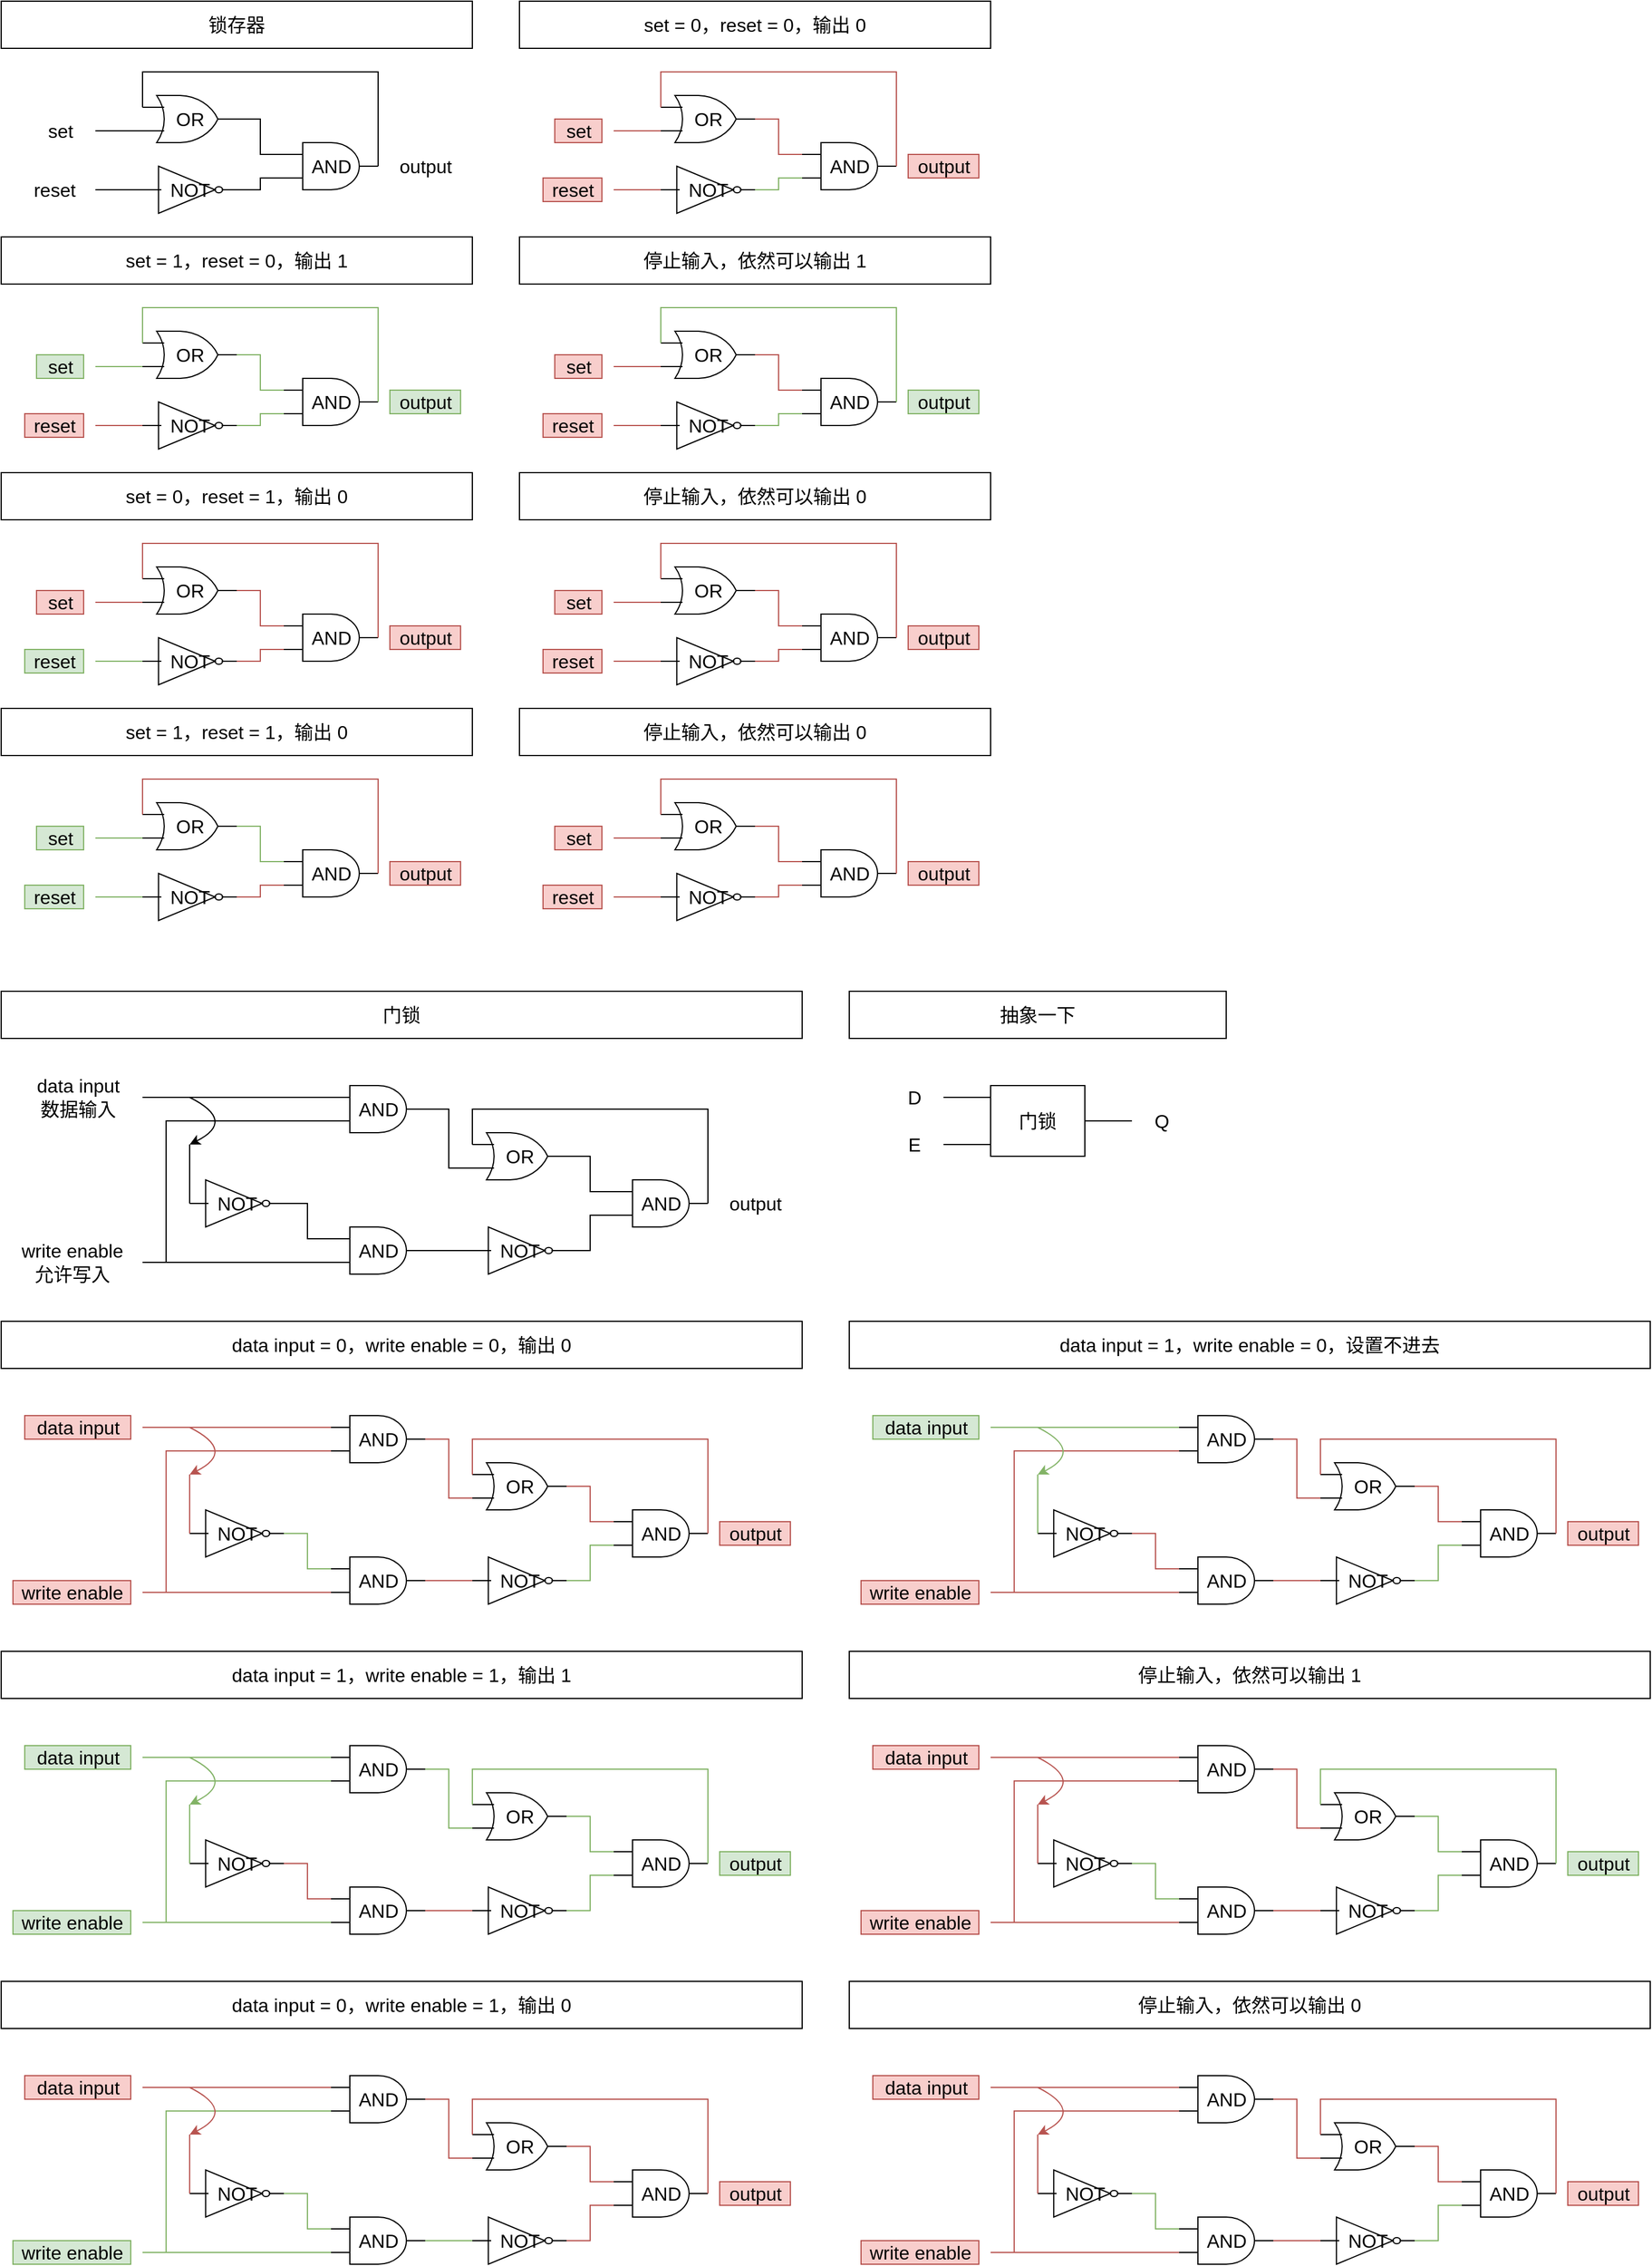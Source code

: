 <mxfile version="17.4.2" type="device"><diagram id="eE92mVFTSLbDaKWqzfW-" name="第 1 页"><mxGraphModel dx="1554" dy="1204" grid="1" gridSize="10" guides="0" tooltips="1" connect="0" arrows="0" fold="1" page="1" pageScale="1" pageWidth="827" pageHeight="1169" math="0" shadow="0"><root><mxCell id="0"/><mxCell id="1" parent="0"/><mxCell id="rtf2zr3LLn6rUKVzkeqe-2" value="AND" style="verticalLabelPosition=middle;shadow=0;dashed=0;align=center;html=1;verticalAlign=middle;shape=mxgraph.electrical.logic_gates.logic_gate;operation=and;fontSize=16;strokeColor=#000000;fillColor=none;labelPosition=center;container=0;" parent="1" vertex="1"><mxGeometry x="280" y="160" width="80" height="40" as="geometry"/></mxCell><mxCell id="rtf2zr3LLn6rUKVzkeqe-3" value="OR" style="verticalLabelPosition=middle;shadow=0;dashed=0;align=center;html=1;verticalAlign=middle;shape=mxgraph.electrical.logic_gates.logic_gate;operation=or;fontSize=16;strokeColor=#000000;fillColor=none;labelPosition=center;container=0;" parent="1" vertex="1"><mxGeometry x="160" y="120" width="80" height="40" as="geometry"/></mxCell><mxCell id="rtf2zr3LLn6rUKVzkeqe-4" value="NOT" style="verticalLabelPosition=middle;shadow=0;dashed=0;align=center;html=1;verticalAlign=middle;shape=mxgraph.electrical.logic_gates.inverter_2;fontSize=16;strokeColor=#000000;fillColor=none;labelPosition=center;container=0;" parent="1" vertex="1"><mxGeometry x="160" y="180" width="80" height="40" as="geometry"/></mxCell><mxCell id="rtf2zr3LLn6rUKVzkeqe-5" value="" style="endArrow=none;html=1;rounded=0;fontSize=16;strokeColor=#000000;entryX=0;entryY=0.75;entryDx=0;entryDy=0;entryPerimeter=0;" parent="1" target="rtf2zr3LLn6rUKVzkeqe-3" edge="1"><mxGeometry width="50" height="50" relative="1" as="geometry"><mxPoint x="120" y="150" as="sourcePoint"/><mxPoint x="320" y="160" as="targetPoint"/></mxGeometry></mxCell><mxCell id="rtf2zr3LLn6rUKVzkeqe-6" value="" style="endArrow=none;html=1;rounded=0;fontSize=16;strokeColor=#000000;entryX=0;entryY=0.5;entryDx=0;entryDy=0;entryPerimeter=0;" parent="1" target="rtf2zr3LLn6rUKVzkeqe-4" edge="1"><mxGeometry width="50" height="50" relative="1" as="geometry"><mxPoint x="120" y="200" as="sourcePoint"/><mxPoint x="130" y="190" as="targetPoint"/></mxGeometry></mxCell><mxCell id="rtf2zr3LLn6rUKVzkeqe-7" value="" style="endArrow=none;html=1;rounded=0;fontSize=16;strokeColor=#000000;exitX=1;exitY=0.5;exitDx=0;exitDy=0;exitPerimeter=0;entryX=0;entryY=0.25;entryDx=0;entryDy=0;entryPerimeter=0;edgeStyle=elbowEdgeStyle;" parent="1" source="rtf2zr3LLn6rUKVzkeqe-3" target="rtf2zr3LLn6rUKVzkeqe-2" edge="1"><mxGeometry width="50" height="50" relative="1" as="geometry"><mxPoint x="280" y="180" as="sourcePoint"/><mxPoint x="330" y="130" as="targetPoint"/></mxGeometry></mxCell><mxCell id="rtf2zr3LLn6rUKVzkeqe-8" value="" style="endArrow=none;html=1;rounded=0;fontSize=16;strokeColor=#000000;exitX=1;exitY=0.5;exitDx=0;exitDy=0;exitPerimeter=0;entryX=0;entryY=0.75;entryDx=0;entryDy=0;entryPerimeter=0;edgeStyle=elbowEdgeStyle;" parent="1" source="rtf2zr3LLn6rUKVzkeqe-4" target="rtf2zr3LLn6rUKVzkeqe-2" edge="1"><mxGeometry width="50" height="50" relative="1" as="geometry"><mxPoint x="250" y="150" as="sourcePoint"/><mxPoint x="330" y="180" as="targetPoint"/></mxGeometry></mxCell><mxCell id="rtf2zr3LLn6rUKVzkeqe-10" value="" style="endArrow=none;html=1;rounded=0;fontSize=16;strokeColor=#000000;exitX=0;exitY=0.25;exitDx=0;exitDy=0;exitPerimeter=0;entryX=1;entryY=0.5;entryDx=0;entryDy=0;entryPerimeter=0;edgeStyle=elbowEdgeStyle;" parent="1" source="rtf2zr3LLn6rUKVzkeqe-3" target="rtf2zr3LLn6rUKVzkeqe-2" edge="1"><mxGeometry width="50" height="50" relative="1" as="geometry"><mxPoint x="220" y="90" as="sourcePoint"/><mxPoint x="370" y="170" as="targetPoint"/><Array as="points"><mxPoint x="270" y="100"/><mxPoint x="360" y="150"/></Array></mxGeometry></mxCell><mxCell id="rtf2zr3LLn6rUKVzkeqe-11" value="set" style="text;html=1;align=center;verticalAlign=middle;resizable=0;points=[];autosize=1;strokeColor=none;fillColor=none;fontSize=16;container=0;" parent="1" vertex="1"><mxGeometry x="70" y="140" width="40" height="20" as="geometry"/></mxCell><mxCell id="rtf2zr3LLn6rUKVzkeqe-12" value="reset" style="text;html=1;align=center;verticalAlign=middle;resizable=0;points=[];autosize=1;strokeColor=none;fillColor=none;fontSize=16;container=0;" parent="1" vertex="1"><mxGeometry x="60" y="190" width="50" height="20" as="geometry"/></mxCell><mxCell id="rtf2zr3LLn6rUKVzkeqe-13" value="output" style="text;html=1;align=center;verticalAlign=middle;resizable=0;points=[];autosize=1;strokeColor=none;fillColor=none;fontSize=16;container=0;" parent="1" vertex="1"><mxGeometry x="370" y="170" width="60" height="20" as="geometry"/></mxCell><mxCell id="rtf2zr3LLn6rUKVzkeqe-15" value="锁存器" style="rounded=0;whiteSpace=wrap;html=1;fontSize=16;strokeColor=#000000;fillColor=none;container=0;" parent="1" vertex="1"><mxGeometry x="40" y="40" width="400" height="40" as="geometry"/></mxCell><mxCell id="MiyzE4Iqrqs8FrrOOkDq-3" value="AND" style="verticalLabelPosition=middle;shadow=0;dashed=0;align=center;html=1;verticalAlign=middle;shape=mxgraph.electrical.logic_gates.logic_gate;operation=and;fontSize=16;strokeColor=#000000;fillColor=none;labelPosition=center;container=0;" parent="1" vertex="1"><mxGeometry x="280" y="360" width="80" height="40" as="geometry"/></mxCell><mxCell id="MiyzE4Iqrqs8FrrOOkDq-4" value="OR" style="verticalLabelPosition=middle;shadow=0;dashed=0;align=center;html=1;verticalAlign=middle;shape=mxgraph.electrical.logic_gates.logic_gate;operation=or;fontSize=16;strokeColor=#000000;fillColor=none;labelPosition=center;container=0;" parent="1" vertex="1"><mxGeometry x="160" y="320" width="80" height="40" as="geometry"/></mxCell><mxCell id="MiyzE4Iqrqs8FrrOOkDq-5" value="NOT" style="verticalLabelPosition=middle;shadow=0;dashed=0;align=center;html=1;verticalAlign=middle;shape=mxgraph.electrical.logic_gates.inverter_2;fontSize=16;strokeColor=#000000;fillColor=none;labelPosition=center;container=0;" parent="1" vertex="1"><mxGeometry x="160" y="380" width="80" height="40" as="geometry"/></mxCell><mxCell id="MiyzE4Iqrqs8FrrOOkDq-6" value="" style="endArrow=none;html=1;rounded=0;fontSize=16;strokeColor=#82b366;entryX=0;entryY=0.75;entryDx=0;entryDy=0;entryPerimeter=0;fillColor=#d5e8d4;" parent="1" target="MiyzE4Iqrqs8FrrOOkDq-4" edge="1"><mxGeometry width="50" height="50" relative="1" as="geometry"><mxPoint x="120" y="350" as="sourcePoint"/><mxPoint x="320" y="360" as="targetPoint"/></mxGeometry></mxCell><mxCell id="MiyzE4Iqrqs8FrrOOkDq-7" value="" style="endArrow=none;html=1;rounded=0;fontSize=16;strokeColor=#b85450;entryX=0;entryY=0.5;entryDx=0;entryDy=0;entryPerimeter=0;fillColor=#f8cecc;" parent="1" target="MiyzE4Iqrqs8FrrOOkDq-5" edge="1"><mxGeometry width="50" height="50" relative="1" as="geometry"><mxPoint x="120" y="400.0" as="sourcePoint"/><mxPoint x="130" y="370" as="targetPoint"/></mxGeometry></mxCell><mxCell id="MiyzE4Iqrqs8FrrOOkDq-8" value="" style="endArrow=none;html=1;rounded=0;fontSize=16;strokeColor=#82b366;exitX=1;exitY=0.5;exitDx=0;exitDy=0;exitPerimeter=0;entryX=0;entryY=0.25;entryDx=0;entryDy=0;entryPerimeter=0;edgeStyle=elbowEdgeStyle;fillColor=#d5e8d4;" parent="1" source="MiyzE4Iqrqs8FrrOOkDq-4" target="MiyzE4Iqrqs8FrrOOkDq-3" edge="1"><mxGeometry width="50" height="50" relative="1" as="geometry"><mxPoint x="280" y="380" as="sourcePoint"/><mxPoint x="330" y="330" as="targetPoint"/></mxGeometry></mxCell><mxCell id="MiyzE4Iqrqs8FrrOOkDq-9" value="" style="endArrow=none;html=1;rounded=0;fontSize=16;strokeColor=#82b366;exitX=1;exitY=0.5;exitDx=0;exitDy=0;exitPerimeter=0;entryX=0;entryY=0.75;entryDx=0;entryDy=0;entryPerimeter=0;edgeStyle=elbowEdgeStyle;fillColor=#d5e8d4;" parent="1" source="MiyzE4Iqrqs8FrrOOkDq-5" target="MiyzE4Iqrqs8FrrOOkDq-3" edge="1"><mxGeometry width="50" height="50" relative="1" as="geometry"><mxPoint x="250" y="350" as="sourcePoint"/><mxPoint x="330" y="380" as="targetPoint"/></mxGeometry></mxCell><mxCell id="MiyzE4Iqrqs8FrrOOkDq-11" value="" style="endArrow=none;html=1;rounded=0;fontSize=16;strokeColor=#82b366;exitX=0;exitY=0.25;exitDx=0;exitDy=0;exitPerimeter=0;entryX=1;entryY=0.5;entryDx=0;entryDy=0;entryPerimeter=0;edgeStyle=elbowEdgeStyle;fillColor=#d5e8d4;" parent="1" source="MiyzE4Iqrqs8FrrOOkDq-4" target="MiyzE4Iqrqs8FrrOOkDq-3" edge="1"><mxGeometry width="50" height="50" relative="1" as="geometry"><mxPoint x="220" y="290" as="sourcePoint"/><mxPoint x="370" y="370" as="targetPoint"/><Array as="points"><mxPoint x="270" y="300"/><mxPoint x="360" y="350"/></Array></mxGeometry></mxCell><mxCell id="MiyzE4Iqrqs8FrrOOkDq-15" value="set = 1，reset = 0，输出 1" style="rounded=0;whiteSpace=wrap;html=1;fontSize=16;strokeColor=#000000;fillColor=none;container=0;" parent="1" vertex="1"><mxGeometry x="40" y="240" width="400" height="40" as="geometry"/></mxCell><mxCell id="MiyzE4Iqrqs8FrrOOkDq-16" value="output" style="text;html=1;align=center;verticalAlign=middle;resizable=0;points=[];autosize=1;strokeColor=#82b366;fillColor=#d5e8d4;fontSize=16;container=0;" parent="1" vertex="1"><mxGeometry x="370" y="370" width="60" height="20" as="geometry"/></mxCell><mxCell id="MiyzE4Iqrqs8FrrOOkDq-17" value="set" style="text;html=1;align=center;verticalAlign=middle;resizable=0;points=[];autosize=1;strokeColor=#82b366;fillColor=#d5e8d4;fontSize=16;container=0;" parent="1" vertex="1"><mxGeometry x="70" y="340" width="40" height="20" as="geometry"/></mxCell><mxCell id="MiyzE4Iqrqs8FrrOOkDq-18" value="reset" style="text;html=1;align=center;verticalAlign=middle;resizable=0;points=[];autosize=1;strokeColor=#b85450;fillColor=#f8cecc;fontSize=16;container=0;" parent="1" vertex="1"><mxGeometry x="60" y="390" width="50" height="20" as="geometry"/></mxCell><mxCell id="MiyzE4Iqrqs8FrrOOkDq-19" value="AND" style="verticalLabelPosition=middle;shadow=0;dashed=0;align=center;html=1;verticalAlign=middle;shape=mxgraph.electrical.logic_gates.logic_gate;operation=and;fontSize=16;strokeColor=#000000;fillColor=none;labelPosition=center;container=0;" parent="1" vertex="1"><mxGeometry x="720" y="360" width="80" height="40" as="geometry"/></mxCell><mxCell id="MiyzE4Iqrqs8FrrOOkDq-20" value="OR" style="verticalLabelPosition=middle;shadow=0;dashed=0;align=center;html=1;verticalAlign=middle;shape=mxgraph.electrical.logic_gates.logic_gate;operation=or;fontSize=16;strokeColor=#000000;fillColor=none;labelPosition=center;container=0;" parent="1" vertex="1"><mxGeometry x="600" y="320" width="80" height="40" as="geometry"/></mxCell><mxCell id="MiyzE4Iqrqs8FrrOOkDq-21" value="NOT" style="verticalLabelPosition=middle;shadow=0;dashed=0;align=center;html=1;verticalAlign=middle;shape=mxgraph.electrical.logic_gates.inverter_2;fontSize=16;strokeColor=#000000;fillColor=none;labelPosition=center;container=0;" parent="1" vertex="1"><mxGeometry x="600" y="380" width="80" height="40" as="geometry"/></mxCell><mxCell id="MiyzE4Iqrqs8FrrOOkDq-22" value="" style="endArrow=none;html=1;rounded=0;fontSize=16;strokeColor=#b85450;entryX=0;entryY=0.75;entryDx=0;entryDy=0;entryPerimeter=0;fillColor=#f8cecc;" parent="1" target="MiyzE4Iqrqs8FrrOOkDq-20" edge="1"><mxGeometry width="50" height="50" relative="1" as="geometry"><mxPoint x="560" y="350" as="sourcePoint"/><mxPoint x="760" y="360" as="targetPoint"/></mxGeometry></mxCell><mxCell id="MiyzE4Iqrqs8FrrOOkDq-23" value="" style="endArrow=none;html=1;rounded=0;fontSize=16;strokeColor=#b85450;entryX=0;entryY=0.5;entryDx=0;entryDy=0;entryPerimeter=0;fillColor=#f8cecc;" parent="1" target="MiyzE4Iqrqs8FrrOOkDq-21" edge="1"><mxGeometry width="50" height="50" relative="1" as="geometry"><mxPoint x="560" y="400.0" as="sourcePoint"/><mxPoint x="570" y="370" as="targetPoint"/></mxGeometry></mxCell><mxCell id="MiyzE4Iqrqs8FrrOOkDq-24" value="" style="endArrow=none;html=1;rounded=0;fontSize=16;strokeColor=#b85450;exitX=1;exitY=0.5;exitDx=0;exitDy=0;exitPerimeter=0;entryX=0;entryY=0.25;entryDx=0;entryDy=0;entryPerimeter=0;edgeStyle=elbowEdgeStyle;fillColor=#f8cecc;" parent="1" source="MiyzE4Iqrqs8FrrOOkDq-20" target="MiyzE4Iqrqs8FrrOOkDq-19" edge="1"><mxGeometry width="50" height="50" relative="1" as="geometry"><mxPoint x="720" y="380" as="sourcePoint"/><mxPoint x="770" y="330" as="targetPoint"/></mxGeometry></mxCell><mxCell id="MiyzE4Iqrqs8FrrOOkDq-25" value="" style="endArrow=none;html=1;rounded=0;fontSize=16;strokeColor=#82b366;exitX=1;exitY=0.5;exitDx=0;exitDy=0;exitPerimeter=0;entryX=0;entryY=0.75;entryDx=0;entryDy=0;entryPerimeter=0;edgeStyle=elbowEdgeStyle;fillColor=#d5e8d4;" parent="1" source="MiyzE4Iqrqs8FrrOOkDq-21" target="MiyzE4Iqrqs8FrrOOkDq-19" edge="1"><mxGeometry width="50" height="50" relative="1" as="geometry"><mxPoint x="690" y="350" as="sourcePoint"/><mxPoint x="770" y="380" as="targetPoint"/></mxGeometry></mxCell><mxCell id="MiyzE4Iqrqs8FrrOOkDq-27" value="" style="endArrow=none;html=1;rounded=0;fontSize=16;strokeColor=#82b366;exitX=0;exitY=0.25;exitDx=0;exitDy=0;exitPerimeter=0;entryX=1;entryY=0.5;entryDx=0;entryDy=0;entryPerimeter=0;edgeStyle=elbowEdgeStyle;fillColor=#d5e8d4;" parent="1" source="MiyzE4Iqrqs8FrrOOkDq-20" target="MiyzE4Iqrqs8FrrOOkDq-19" edge="1"><mxGeometry width="50" height="50" relative="1" as="geometry"><mxPoint x="660" y="290" as="sourcePoint"/><mxPoint x="810" y="370" as="targetPoint"/><Array as="points"><mxPoint x="710" y="300"/><mxPoint x="800" y="350"/></Array></mxGeometry></mxCell><mxCell id="MiyzE4Iqrqs8FrrOOkDq-28" value="output" style="text;html=1;align=center;verticalAlign=middle;resizable=0;points=[];autosize=1;strokeColor=#82b366;fillColor=#d5e8d4;fontSize=16;container=0;" parent="1" vertex="1"><mxGeometry x="810" y="370" width="60" height="20" as="geometry"/></mxCell><mxCell id="MiyzE4Iqrqs8FrrOOkDq-29" value="set" style="text;html=1;align=center;verticalAlign=middle;resizable=0;points=[];autosize=1;fontSize=16;container=0;fillColor=#f8cecc;strokeColor=#b85450;" parent="1" vertex="1"><mxGeometry x="510" y="340" width="40" height="20" as="geometry"/></mxCell><mxCell id="MiyzE4Iqrqs8FrrOOkDq-30" value="reset" style="text;html=1;align=center;verticalAlign=middle;resizable=0;points=[];autosize=1;fontSize=16;container=0;fillColor=#f8cecc;strokeColor=#b85450;" parent="1" vertex="1"><mxGeometry x="500" y="390" width="50" height="20" as="geometry"/></mxCell><mxCell id="MiyzE4Iqrqs8FrrOOkDq-31" value="停止输入，依然可以输出 1" style="rounded=0;whiteSpace=wrap;html=1;fontSize=16;strokeColor=#000000;fillColor=none;container=0;" parent="1" vertex="1"><mxGeometry x="480" y="240" width="400" height="40" as="geometry"/></mxCell><mxCell id="MiyzE4Iqrqs8FrrOOkDq-32" value="AND" style="verticalLabelPosition=middle;shadow=0;dashed=0;align=center;html=1;verticalAlign=middle;shape=mxgraph.electrical.logic_gates.logic_gate;operation=and;fontSize=16;strokeColor=#000000;fillColor=none;labelPosition=center;container=0;" parent="1" vertex="1"><mxGeometry x="280" y="560" width="80" height="40" as="geometry"/></mxCell><mxCell id="MiyzE4Iqrqs8FrrOOkDq-33" value="OR" style="verticalLabelPosition=middle;shadow=0;dashed=0;align=center;html=1;verticalAlign=middle;shape=mxgraph.electrical.logic_gates.logic_gate;operation=or;fontSize=16;strokeColor=#000000;fillColor=none;labelPosition=center;container=0;" parent="1" vertex="1"><mxGeometry x="160" y="520" width="80" height="40" as="geometry"/></mxCell><mxCell id="MiyzE4Iqrqs8FrrOOkDq-34" value="NOT" style="verticalLabelPosition=middle;shadow=0;dashed=0;align=center;html=1;verticalAlign=middle;shape=mxgraph.electrical.logic_gates.inverter_2;fontSize=16;strokeColor=#000000;fillColor=none;labelPosition=center;container=0;" parent="1" vertex="1"><mxGeometry x="160" y="580" width="80" height="40" as="geometry"/></mxCell><mxCell id="MiyzE4Iqrqs8FrrOOkDq-35" value="" style="endArrow=none;html=1;rounded=0;fontSize=16;strokeColor=#b85450;entryX=0;entryY=0.75;entryDx=0;entryDy=0;entryPerimeter=0;fillColor=#f8cecc;" parent="1" target="MiyzE4Iqrqs8FrrOOkDq-33" edge="1"><mxGeometry width="50" height="50" relative="1" as="geometry"><mxPoint x="120" y="550" as="sourcePoint"/><mxPoint x="320" y="560" as="targetPoint"/></mxGeometry></mxCell><mxCell id="MiyzE4Iqrqs8FrrOOkDq-36" value="" style="endArrow=none;html=1;rounded=0;fontSize=16;strokeColor=#82b366;entryX=0;entryY=0.5;entryDx=0;entryDy=0;entryPerimeter=0;fillColor=#d5e8d4;" parent="1" target="MiyzE4Iqrqs8FrrOOkDq-34" edge="1"><mxGeometry width="50" height="50" relative="1" as="geometry"><mxPoint x="120" y="600.0" as="sourcePoint"/><mxPoint x="130" y="570" as="targetPoint"/></mxGeometry></mxCell><mxCell id="MiyzE4Iqrqs8FrrOOkDq-37" value="" style="endArrow=none;html=1;rounded=0;fontSize=16;strokeColor=#b85450;exitX=1;exitY=0.5;exitDx=0;exitDy=0;exitPerimeter=0;entryX=0;entryY=0.25;entryDx=0;entryDy=0;entryPerimeter=0;edgeStyle=elbowEdgeStyle;fillColor=#f8cecc;" parent="1" source="MiyzE4Iqrqs8FrrOOkDq-33" target="MiyzE4Iqrqs8FrrOOkDq-32" edge="1"><mxGeometry width="50" height="50" relative="1" as="geometry"><mxPoint x="280" y="580" as="sourcePoint"/><mxPoint x="330" y="530" as="targetPoint"/></mxGeometry></mxCell><mxCell id="MiyzE4Iqrqs8FrrOOkDq-38" value="" style="endArrow=none;html=1;rounded=0;fontSize=16;strokeColor=#b85450;exitX=1;exitY=0.5;exitDx=0;exitDy=0;exitPerimeter=0;entryX=0;entryY=0.75;entryDx=0;entryDy=0;entryPerimeter=0;edgeStyle=elbowEdgeStyle;fillColor=#f8cecc;" parent="1" source="MiyzE4Iqrqs8FrrOOkDq-34" target="MiyzE4Iqrqs8FrrOOkDq-32" edge="1"><mxGeometry width="50" height="50" relative="1" as="geometry"><mxPoint x="250" y="550" as="sourcePoint"/><mxPoint x="330" y="580" as="targetPoint"/></mxGeometry></mxCell><mxCell id="MiyzE4Iqrqs8FrrOOkDq-40" value="" style="endArrow=none;html=1;rounded=0;fontSize=16;strokeColor=#b85450;exitX=0;exitY=0.25;exitDx=0;exitDy=0;exitPerimeter=0;entryX=1;entryY=0.5;entryDx=0;entryDy=0;entryPerimeter=0;edgeStyle=elbowEdgeStyle;fillColor=#f8cecc;" parent="1" source="MiyzE4Iqrqs8FrrOOkDq-33" target="MiyzE4Iqrqs8FrrOOkDq-32" edge="1"><mxGeometry width="50" height="50" relative="1" as="geometry"><mxPoint x="220" y="490" as="sourcePoint"/><mxPoint x="370" y="570" as="targetPoint"/><Array as="points"><mxPoint x="270" y="500"/><mxPoint x="360" y="550"/></Array></mxGeometry></mxCell><mxCell id="MiyzE4Iqrqs8FrrOOkDq-41" value="set = 0，reset = 1，输出 0" style="rounded=0;whiteSpace=wrap;html=1;fontSize=16;strokeColor=#000000;fillColor=none;container=0;" parent="1" vertex="1"><mxGeometry x="40" y="440" width="400" height="40" as="geometry"/></mxCell><mxCell id="MiyzE4Iqrqs8FrrOOkDq-42" value="output" style="text;html=1;align=center;verticalAlign=middle;resizable=0;points=[];autosize=1;strokeColor=#b85450;fillColor=#f8cecc;fontSize=16;container=0;" parent="1" vertex="1"><mxGeometry x="370" y="570" width="60" height="20" as="geometry"/></mxCell><mxCell id="MiyzE4Iqrqs8FrrOOkDq-43" value="set" style="text;html=1;align=center;verticalAlign=middle;resizable=0;points=[];autosize=1;strokeColor=#b85450;fillColor=#f8cecc;fontSize=16;container=0;" parent="1" vertex="1"><mxGeometry x="70" y="540" width="40" height="20" as="geometry"/></mxCell><mxCell id="MiyzE4Iqrqs8FrrOOkDq-44" value="reset" style="text;html=1;align=center;verticalAlign=middle;resizable=0;points=[];autosize=1;strokeColor=#82b366;fillColor=#d5e8d4;fontSize=16;container=0;" parent="1" vertex="1"><mxGeometry x="60" y="590" width="50" height="20" as="geometry"/></mxCell><mxCell id="MiyzE4Iqrqs8FrrOOkDq-45" value="AND" style="verticalLabelPosition=middle;shadow=0;dashed=0;align=center;html=1;verticalAlign=middle;shape=mxgraph.electrical.logic_gates.logic_gate;operation=and;fontSize=16;strokeColor=#000000;fillColor=none;labelPosition=center;container=0;" parent="1" vertex="1"><mxGeometry x="720" y="160" width="80" height="40" as="geometry"/></mxCell><mxCell id="MiyzE4Iqrqs8FrrOOkDq-46" value="OR" style="verticalLabelPosition=middle;shadow=0;dashed=0;align=center;html=1;verticalAlign=middle;shape=mxgraph.electrical.logic_gates.logic_gate;operation=or;fontSize=16;strokeColor=#000000;fillColor=none;labelPosition=center;container=0;" parent="1" vertex="1"><mxGeometry x="600" y="120" width="80" height="40" as="geometry"/></mxCell><mxCell id="MiyzE4Iqrqs8FrrOOkDq-47" value="NOT" style="verticalLabelPosition=middle;shadow=0;dashed=0;align=center;html=1;verticalAlign=middle;shape=mxgraph.electrical.logic_gates.inverter_2;fontSize=16;strokeColor=#000000;fillColor=none;labelPosition=center;container=0;" parent="1" vertex="1"><mxGeometry x="600" y="180" width="80" height="40" as="geometry"/></mxCell><mxCell id="MiyzE4Iqrqs8FrrOOkDq-48" value="" style="endArrow=none;html=1;rounded=0;fontSize=16;strokeColor=#b85450;entryX=0;entryY=0.75;entryDx=0;entryDy=0;entryPerimeter=0;fillColor=#f8cecc;" parent="1" target="MiyzE4Iqrqs8FrrOOkDq-46" edge="1"><mxGeometry width="50" height="50" relative="1" as="geometry"><mxPoint x="560" y="150" as="sourcePoint"/><mxPoint x="760" y="160" as="targetPoint"/></mxGeometry></mxCell><mxCell id="MiyzE4Iqrqs8FrrOOkDq-49" value="" style="endArrow=none;html=1;rounded=0;fontSize=16;strokeColor=#b85450;entryX=0;entryY=0.5;entryDx=0;entryDy=0;entryPerimeter=0;fillColor=#f8cecc;" parent="1" target="MiyzE4Iqrqs8FrrOOkDq-47" edge="1"><mxGeometry width="50" height="50" relative="1" as="geometry"><mxPoint x="560" y="200" as="sourcePoint"/><mxPoint x="570" y="170" as="targetPoint"/></mxGeometry></mxCell><mxCell id="MiyzE4Iqrqs8FrrOOkDq-50" value="" style="endArrow=none;html=1;rounded=0;fontSize=16;strokeColor=#b85450;exitX=1;exitY=0.5;exitDx=0;exitDy=0;exitPerimeter=0;entryX=0;entryY=0.25;entryDx=0;entryDy=0;entryPerimeter=0;edgeStyle=elbowEdgeStyle;fillColor=#f8cecc;" parent="1" source="MiyzE4Iqrqs8FrrOOkDq-46" target="MiyzE4Iqrqs8FrrOOkDq-45" edge="1"><mxGeometry width="50" height="50" relative="1" as="geometry"><mxPoint x="720" y="180" as="sourcePoint"/><mxPoint x="770" y="130" as="targetPoint"/></mxGeometry></mxCell><mxCell id="MiyzE4Iqrqs8FrrOOkDq-51" value="" style="endArrow=none;html=1;rounded=0;fontSize=16;strokeColor=#82b366;exitX=1;exitY=0.5;exitDx=0;exitDy=0;exitPerimeter=0;entryX=0;entryY=0.75;entryDx=0;entryDy=0;entryPerimeter=0;edgeStyle=elbowEdgeStyle;fillColor=#d5e8d4;" parent="1" source="MiyzE4Iqrqs8FrrOOkDq-47" target="MiyzE4Iqrqs8FrrOOkDq-45" edge="1"><mxGeometry width="50" height="50" relative="1" as="geometry"><mxPoint x="690" y="150" as="sourcePoint"/><mxPoint x="770" y="180" as="targetPoint"/></mxGeometry></mxCell><mxCell id="MiyzE4Iqrqs8FrrOOkDq-53" value="" style="endArrow=none;html=1;rounded=0;fontSize=16;strokeColor=#b85450;exitX=0;exitY=0.25;exitDx=0;exitDy=0;exitPerimeter=0;entryX=1;entryY=0.5;entryDx=0;entryDy=0;entryPerimeter=0;edgeStyle=elbowEdgeStyle;fillColor=#f8cecc;" parent="1" source="MiyzE4Iqrqs8FrrOOkDq-46" target="MiyzE4Iqrqs8FrrOOkDq-45" edge="1"><mxGeometry width="50" height="50" relative="1" as="geometry"><mxPoint x="660" y="90" as="sourcePoint"/><mxPoint x="810" y="170" as="targetPoint"/><Array as="points"><mxPoint x="710" y="100"/><mxPoint x="800" y="150"/></Array></mxGeometry></mxCell><mxCell id="MiyzE4Iqrqs8FrrOOkDq-54" value="set = 0，reset = 0，输出 0" style="rounded=0;whiteSpace=wrap;html=1;fontSize=16;strokeColor=#000000;fillColor=none;container=0;" parent="1" vertex="1"><mxGeometry x="480" y="40" width="400" height="40" as="geometry"/></mxCell><mxCell id="MiyzE4Iqrqs8FrrOOkDq-55" value="output" style="text;html=1;align=center;verticalAlign=middle;resizable=0;points=[];autosize=1;strokeColor=#b85450;fillColor=#f8cecc;fontSize=16;container=0;" parent="1" vertex="1"><mxGeometry x="810" y="170" width="60" height="20" as="geometry"/></mxCell><mxCell id="MiyzE4Iqrqs8FrrOOkDq-56" value="set" style="text;html=1;align=center;verticalAlign=middle;resizable=0;points=[];autosize=1;strokeColor=#b85450;fillColor=#f8cecc;fontSize=16;container=0;" parent="1" vertex="1"><mxGeometry x="510" y="140" width="40" height="20" as="geometry"/></mxCell><mxCell id="MiyzE4Iqrqs8FrrOOkDq-57" value="reset" style="text;html=1;align=center;verticalAlign=middle;resizable=0;points=[];autosize=1;strokeColor=#b85450;fillColor=#f8cecc;fontSize=16;container=0;" parent="1" vertex="1"><mxGeometry x="500" y="190" width="50" height="20" as="geometry"/></mxCell><mxCell id="MiyzE4Iqrqs8FrrOOkDq-58" value="AND" style="verticalLabelPosition=middle;shadow=0;dashed=0;align=center;html=1;verticalAlign=middle;shape=mxgraph.electrical.logic_gates.logic_gate;operation=and;fontSize=16;strokeColor=#000000;fillColor=none;labelPosition=center;container=0;" parent="1" vertex="1"><mxGeometry x="720" y="560" width="80" height="40" as="geometry"/></mxCell><mxCell id="MiyzE4Iqrqs8FrrOOkDq-59" value="OR" style="verticalLabelPosition=middle;shadow=0;dashed=0;align=center;html=1;verticalAlign=middle;shape=mxgraph.electrical.logic_gates.logic_gate;operation=or;fontSize=16;strokeColor=#000000;fillColor=none;labelPosition=center;container=0;" parent="1" vertex="1"><mxGeometry x="600" y="520" width="80" height="40" as="geometry"/></mxCell><mxCell id="MiyzE4Iqrqs8FrrOOkDq-60" value="NOT" style="verticalLabelPosition=middle;shadow=0;dashed=0;align=center;html=1;verticalAlign=middle;shape=mxgraph.electrical.logic_gates.inverter_2;fontSize=16;strokeColor=#000000;fillColor=none;labelPosition=center;container=0;" parent="1" vertex="1"><mxGeometry x="600" y="580" width="80" height="40" as="geometry"/></mxCell><mxCell id="MiyzE4Iqrqs8FrrOOkDq-61" value="" style="endArrow=none;html=1;rounded=0;fontSize=16;strokeColor=#b85450;entryX=0;entryY=0.75;entryDx=0;entryDy=0;entryPerimeter=0;fillColor=#f8cecc;" parent="1" target="MiyzE4Iqrqs8FrrOOkDq-59" edge="1"><mxGeometry width="50" height="50" relative="1" as="geometry"><mxPoint x="560" y="550" as="sourcePoint"/><mxPoint x="760" y="560" as="targetPoint"/></mxGeometry></mxCell><mxCell id="MiyzE4Iqrqs8FrrOOkDq-62" value="" style="endArrow=none;html=1;rounded=0;fontSize=16;strokeColor=#b85450;entryX=0;entryY=0.5;entryDx=0;entryDy=0;entryPerimeter=0;fillColor=#f8cecc;" parent="1" target="MiyzE4Iqrqs8FrrOOkDq-60" edge="1"><mxGeometry width="50" height="50" relative="1" as="geometry"><mxPoint x="560" y="600" as="sourcePoint"/><mxPoint x="570" y="570" as="targetPoint"/></mxGeometry></mxCell><mxCell id="MiyzE4Iqrqs8FrrOOkDq-63" value="" style="endArrow=none;html=1;rounded=0;fontSize=16;strokeColor=#b85450;exitX=1;exitY=0.5;exitDx=0;exitDy=0;exitPerimeter=0;entryX=0;entryY=0.25;entryDx=0;entryDy=0;entryPerimeter=0;edgeStyle=elbowEdgeStyle;fillColor=#f8cecc;" parent="1" source="MiyzE4Iqrqs8FrrOOkDq-59" target="MiyzE4Iqrqs8FrrOOkDq-58" edge="1"><mxGeometry width="50" height="50" relative="1" as="geometry"><mxPoint x="720" y="580" as="sourcePoint"/><mxPoint x="770" y="530" as="targetPoint"/></mxGeometry></mxCell><mxCell id="MiyzE4Iqrqs8FrrOOkDq-64" value="" style="endArrow=none;html=1;rounded=0;fontSize=16;strokeColor=#b85450;exitX=1;exitY=0.5;exitDx=0;exitDy=0;exitPerimeter=0;entryX=0;entryY=0.75;entryDx=0;entryDy=0;entryPerimeter=0;edgeStyle=elbowEdgeStyle;fillColor=#f8cecc;" parent="1" source="MiyzE4Iqrqs8FrrOOkDq-60" target="MiyzE4Iqrqs8FrrOOkDq-58" edge="1"><mxGeometry width="50" height="50" relative="1" as="geometry"><mxPoint x="690" y="550" as="sourcePoint"/><mxPoint x="770" y="580" as="targetPoint"/></mxGeometry></mxCell><mxCell id="MiyzE4Iqrqs8FrrOOkDq-66" value="" style="endArrow=none;html=1;rounded=0;fontSize=16;strokeColor=#b85450;exitX=0;exitY=0.25;exitDx=0;exitDy=0;exitPerimeter=0;entryX=1;entryY=0.5;entryDx=0;entryDy=0;entryPerimeter=0;edgeStyle=elbowEdgeStyle;fillColor=#f8cecc;" parent="1" source="MiyzE4Iqrqs8FrrOOkDq-59" target="MiyzE4Iqrqs8FrrOOkDq-58" edge="1"><mxGeometry width="50" height="50" relative="1" as="geometry"><mxPoint x="660" y="490" as="sourcePoint"/><mxPoint x="810" y="570" as="targetPoint"/><Array as="points"><mxPoint x="710" y="500"/><mxPoint x="800" y="550"/></Array></mxGeometry></mxCell><mxCell id="MiyzE4Iqrqs8FrrOOkDq-67" value="停止输入，依然可以输出 0" style="rounded=0;whiteSpace=wrap;html=1;fontSize=16;strokeColor=#000000;fillColor=none;container=0;" parent="1" vertex="1"><mxGeometry x="480" y="440" width="400" height="40" as="geometry"/></mxCell><mxCell id="MiyzE4Iqrqs8FrrOOkDq-68" value="output" style="text;html=1;align=center;verticalAlign=middle;resizable=0;points=[];autosize=1;strokeColor=#b85450;fillColor=#f8cecc;fontSize=16;container=0;" parent="1" vertex="1"><mxGeometry x="810" y="570" width="60" height="20" as="geometry"/></mxCell><mxCell id="MiyzE4Iqrqs8FrrOOkDq-69" value="set" style="text;html=1;align=center;verticalAlign=middle;resizable=0;points=[];autosize=1;strokeColor=#b85450;fillColor=#f8cecc;fontSize=16;container=0;" parent="1" vertex="1"><mxGeometry x="510" y="540" width="40" height="20" as="geometry"/></mxCell><mxCell id="MiyzE4Iqrqs8FrrOOkDq-70" value="reset" style="text;html=1;align=center;verticalAlign=middle;resizable=0;points=[];autosize=1;strokeColor=#b85450;fillColor=#f8cecc;fontSize=16;container=0;" parent="1" vertex="1"><mxGeometry x="500" y="590" width="50" height="20" as="geometry"/></mxCell><mxCell id="MiyzE4Iqrqs8FrrOOkDq-71" value="AND" style="verticalLabelPosition=middle;shadow=0;dashed=0;align=center;html=1;verticalAlign=middle;shape=mxgraph.electrical.logic_gates.logic_gate;operation=and;fontSize=16;strokeColor=#000000;fillColor=none;labelPosition=center;container=0;" parent="1" vertex="1"><mxGeometry x="280" y="760" width="80" height="40" as="geometry"/></mxCell><mxCell id="MiyzE4Iqrqs8FrrOOkDq-72" value="OR" style="verticalLabelPosition=middle;shadow=0;dashed=0;align=center;html=1;verticalAlign=middle;shape=mxgraph.electrical.logic_gates.logic_gate;operation=or;fontSize=16;strokeColor=#000000;fillColor=none;labelPosition=center;container=0;" parent="1" vertex="1"><mxGeometry x="160" y="720" width="80" height="40" as="geometry"/></mxCell><mxCell id="MiyzE4Iqrqs8FrrOOkDq-73" value="NOT" style="verticalLabelPosition=middle;shadow=0;dashed=0;align=center;html=1;verticalAlign=middle;shape=mxgraph.electrical.logic_gates.inverter_2;fontSize=16;strokeColor=#000000;fillColor=none;labelPosition=center;container=0;" parent="1" vertex="1"><mxGeometry x="160" y="780" width="80" height="40" as="geometry"/></mxCell><mxCell id="MiyzE4Iqrqs8FrrOOkDq-74" value="" style="endArrow=none;html=1;rounded=0;fontSize=16;strokeColor=#82b366;entryX=0;entryY=0.75;entryDx=0;entryDy=0;entryPerimeter=0;fillColor=#d5e8d4;" parent="1" target="MiyzE4Iqrqs8FrrOOkDq-72" edge="1"><mxGeometry width="50" height="50" relative="1" as="geometry"><mxPoint x="120" y="750" as="sourcePoint"/><mxPoint x="320" y="760" as="targetPoint"/></mxGeometry></mxCell><mxCell id="MiyzE4Iqrqs8FrrOOkDq-75" value="" style="endArrow=none;html=1;rounded=0;fontSize=16;strokeColor=#82b366;entryX=0;entryY=0.5;entryDx=0;entryDy=0;entryPerimeter=0;fillColor=#d5e8d4;" parent="1" target="MiyzE4Iqrqs8FrrOOkDq-73" edge="1"><mxGeometry width="50" height="50" relative="1" as="geometry"><mxPoint x="120" y="800" as="sourcePoint"/><mxPoint x="130" y="770" as="targetPoint"/></mxGeometry></mxCell><mxCell id="MiyzE4Iqrqs8FrrOOkDq-76" value="" style="endArrow=none;html=1;rounded=0;fontSize=16;strokeColor=#82b366;exitX=1;exitY=0.5;exitDx=0;exitDy=0;exitPerimeter=0;entryX=0;entryY=0.25;entryDx=0;entryDy=0;entryPerimeter=0;edgeStyle=elbowEdgeStyle;fillColor=#d5e8d4;" parent="1" source="MiyzE4Iqrqs8FrrOOkDq-72" target="MiyzE4Iqrqs8FrrOOkDq-71" edge="1"><mxGeometry width="50" height="50" relative="1" as="geometry"><mxPoint x="280" y="780" as="sourcePoint"/><mxPoint x="330" y="730" as="targetPoint"/></mxGeometry></mxCell><mxCell id="MiyzE4Iqrqs8FrrOOkDq-77" value="" style="endArrow=none;html=1;rounded=0;fontSize=16;strokeColor=#b85450;exitX=1;exitY=0.5;exitDx=0;exitDy=0;exitPerimeter=0;entryX=0;entryY=0.75;entryDx=0;entryDy=0;entryPerimeter=0;edgeStyle=elbowEdgeStyle;fillColor=#f8cecc;" parent="1" source="MiyzE4Iqrqs8FrrOOkDq-73" target="MiyzE4Iqrqs8FrrOOkDq-71" edge="1"><mxGeometry width="50" height="50" relative="1" as="geometry"><mxPoint x="250" y="750" as="sourcePoint"/><mxPoint x="330" y="780" as="targetPoint"/></mxGeometry></mxCell><mxCell id="MiyzE4Iqrqs8FrrOOkDq-79" value="" style="endArrow=none;html=1;rounded=0;fontSize=16;strokeColor=#b85450;exitX=0;exitY=0.25;exitDx=0;exitDy=0;exitPerimeter=0;entryX=1;entryY=0.5;entryDx=0;entryDy=0;entryPerimeter=0;edgeStyle=elbowEdgeStyle;fillColor=#f8cecc;" parent="1" source="MiyzE4Iqrqs8FrrOOkDq-72" target="MiyzE4Iqrqs8FrrOOkDq-71" edge="1"><mxGeometry width="50" height="50" relative="1" as="geometry"><mxPoint x="220" y="690" as="sourcePoint"/><mxPoint x="370" y="770" as="targetPoint"/><Array as="points"><mxPoint x="270" y="700"/><mxPoint x="360" y="750"/></Array></mxGeometry></mxCell><mxCell id="MiyzE4Iqrqs8FrrOOkDq-80" value="set = 1，reset = 1，输出 0" style="rounded=0;whiteSpace=wrap;html=1;fontSize=16;strokeColor=#000000;fillColor=none;container=0;" parent="1" vertex="1"><mxGeometry x="40" y="640" width="400" height="40" as="geometry"/></mxCell><mxCell id="MiyzE4Iqrqs8FrrOOkDq-81" value="output" style="text;html=1;align=center;verticalAlign=middle;resizable=0;points=[];autosize=1;strokeColor=#b85450;fillColor=#f8cecc;fontSize=16;container=0;" parent="1" vertex="1"><mxGeometry x="370" y="770" width="60" height="20" as="geometry"/></mxCell><mxCell id="MiyzE4Iqrqs8FrrOOkDq-82" value="set" style="text;html=1;align=center;verticalAlign=middle;resizable=0;points=[];autosize=1;strokeColor=#82b366;fillColor=#d5e8d4;fontSize=16;container=0;" parent="1" vertex="1"><mxGeometry x="70" y="740" width="40" height="20" as="geometry"/></mxCell><mxCell id="MiyzE4Iqrqs8FrrOOkDq-83" value="reset" style="text;html=1;align=center;verticalAlign=middle;resizable=0;points=[];autosize=1;strokeColor=#82b366;fillColor=#d5e8d4;fontSize=16;container=0;" parent="1" vertex="1"><mxGeometry x="60" y="790" width="50" height="20" as="geometry"/></mxCell><mxCell id="MiyzE4Iqrqs8FrrOOkDq-84" value="AND" style="verticalLabelPosition=middle;shadow=0;dashed=0;align=center;html=1;verticalAlign=middle;shape=mxgraph.electrical.logic_gates.logic_gate;operation=and;fontSize=16;strokeColor=#000000;fillColor=none;labelPosition=center;container=0;" parent="1" vertex="1"><mxGeometry x="720" y="760" width="80" height="40" as="geometry"/></mxCell><mxCell id="MiyzE4Iqrqs8FrrOOkDq-85" value="OR" style="verticalLabelPosition=middle;shadow=0;dashed=0;align=center;html=1;verticalAlign=middle;shape=mxgraph.electrical.logic_gates.logic_gate;operation=or;fontSize=16;strokeColor=#000000;fillColor=none;labelPosition=center;container=0;" parent="1" vertex="1"><mxGeometry x="600" y="720" width="80" height="40" as="geometry"/></mxCell><mxCell id="MiyzE4Iqrqs8FrrOOkDq-86" value="NOT" style="verticalLabelPosition=middle;shadow=0;dashed=0;align=center;html=1;verticalAlign=middle;shape=mxgraph.electrical.logic_gates.inverter_2;fontSize=16;strokeColor=#000000;fillColor=none;labelPosition=center;container=0;" parent="1" vertex="1"><mxGeometry x="600" y="780" width="80" height="40" as="geometry"/></mxCell><mxCell id="MiyzE4Iqrqs8FrrOOkDq-87" value="" style="endArrow=none;html=1;rounded=0;fontSize=16;strokeColor=#b85450;entryX=0;entryY=0.75;entryDx=0;entryDy=0;entryPerimeter=0;fillColor=#f8cecc;" parent="1" target="MiyzE4Iqrqs8FrrOOkDq-85" edge="1"><mxGeometry width="50" height="50" relative="1" as="geometry"><mxPoint x="560" y="750" as="sourcePoint"/><mxPoint x="760" y="760" as="targetPoint"/></mxGeometry></mxCell><mxCell id="MiyzE4Iqrqs8FrrOOkDq-88" value="" style="endArrow=none;html=1;rounded=0;fontSize=16;strokeColor=#b85450;entryX=0;entryY=0.5;entryDx=0;entryDy=0;entryPerimeter=0;fillColor=#f8cecc;" parent="1" target="MiyzE4Iqrqs8FrrOOkDq-86" edge="1"><mxGeometry width="50" height="50" relative="1" as="geometry"><mxPoint x="560" y="800" as="sourcePoint"/><mxPoint x="570" y="770" as="targetPoint"/></mxGeometry></mxCell><mxCell id="MiyzE4Iqrqs8FrrOOkDq-89" value="" style="endArrow=none;html=1;rounded=0;fontSize=16;strokeColor=#b85450;exitX=1;exitY=0.5;exitDx=0;exitDy=0;exitPerimeter=0;entryX=0;entryY=0.25;entryDx=0;entryDy=0;entryPerimeter=0;edgeStyle=elbowEdgeStyle;fillColor=#f8cecc;" parent="1" source="MiyzE4Iqrqs8FrrOOkDq-85" target="MiyzE4Iqrqs8FrrOOkDq-84" edge="1"><mxGeometry width="50" height="50" relative="1" as="geometry"><mxPoint x="720" y="780" as="sourcePoint"/><mxPoint x="770" y="730" as="targetPoint"/></mxGeometry></mxCell><mxCell id="MiyzE4Iqrqs8FrrOOkDq-90" value="" style="endArrow=none;html=1;rounded=0;fontSize=16;strokeColor=#b85450;exitX=1;exitY=0.5;exitDx=0;exitDy=0;exitPerimeter=0;entryX=0;entryY=0.75;entryDx=0;entryDy=0;entryPerimeter=0;edgeStyle=elbowEdgeStyle;fillColor=#f8cecc;" parent="1" source="MiyzE4Iqrqs8FrrOOkDq-86" target="MiyzE4Iqrqs8FrrOOkDq-84" edge="1"><mxGeometry width="50" height="50" relative="1" as="geometry"><mxPoint x="690" y="750" as="sourcePoint"/><mxPoint x="770" y="780" as="targetPoint"/></mxGeometry></mxCell><mxCell id="MiyzE4Iqrqs8FrrOOkDq-92" value="" style="endArrow=none;html=1;rounded=0;fontSize=16;strokeColor=#b85450;exitX=0;exitY=0.25;exitDx=0;exitDy=0;exitPerimeter=0;entryX=1;entryY=0.5;entryDx=0;entryDy=0;entryPerimeter=0;edgeStyle=elbowEdgeStyle;fillColor=#f8cecc;" parent="1" source="MiyzE4Iqrqs8FrrOOkDq-85" target="MiyzE4Iqrqs8FrrOOkDq-84" edge="1"><mxGeometry width="50" height="50" relative="1" as="geometry"><mxPoint x="660" y="690" as="sourcePoint"/><mxPoint x="810" y="770" as="targetPoint"/><Array as="points"><mxPoint x="710" y="700"/><mxPoint x="800" y="750"/></Array></mxGeometry></mxCell><mxCell id="MiyzE4Iqrqs8FrrOOkDq-93" value="停止输入，依然可以输出 0" style="rounded=0;whiteSpace=wrap;html=1;fontSize=16;strokeColor=#000000;fillColor=none;container=0;" parent="1" vertex="1"><mxGeometry x="480" y="640" width="400" height="40" as="geometry"/></mxCell><mxCell id="MiyzE4Iqrqs8FrrOOkDq-94" value="output" style="text;html=1;align=center;verticalAlign=middle;resizable=0;points=[];autosize=1;strokeColor=#b85450;fillColor=#f8cecc;fontSize=16;container=0;" parent="1" vertex="1"><mxGeometry x="810" y="770" width="60" height="20" as="geometry"/></mxCell><mxCell id="MiyzE4Iqrqs8FrrOOkDq-95" value="set" style="text;html=1;align=center;verticalAlign=middle;resizable=0;points=[];autosize=1;strokeColor=#b85450;fillColor=#f8cecc;fontSize=16;container=0;" parent="1" vertex="1"><mxGeometry x="510" y="740" width="40" height="20" as="geometry"/></mxCell><mxCell id="MiyzE4Iqrqs8FrrOOkDq-96" value="reset" style="text;html=1;align=center;verticalAlign=middle;resizable=0;points=[];autosize=1;strokeColor=#b85450;fillColor=#f8cecc;fontSize=16;container=0;" parent="1" vertex="1"><mxGeometry x="500" y="790" width="50" height="20" as="geometry"/></mxCell><mxCell id="rtf2zr3LLn6rUKVzkeqe-20" value="" style="endArrow=none;html=1;rounded=0;fontSize=16;strokeColor=#000000;" parent="1" edge="1"><mxGeometry width="50" height="50" relative="1" as="geometry"><mxPoint x="840" y="970" as="sourcePoint"/><mxPoint x="920" y="970" as="targetPoint"/></mxGeometry></mxCell><mxCell id="rtf2zr3LLn6rUKVzkeqe-21" value="" style="endArrow=none;html=1;rounded=0;fontSize=16;strokeColor=#000000;" parent="1" edge="1"><mxGeometry width="50" height="50" relative="1" as="geometry"><mxPoint x="840" y="1010" as="sourcePoint"/><mxPoint x="920" y="1010" as="targetPoint"/></mxGeometry></mxCell><mxCell id="rtf2zr3LLn6rUKVzkeqe-22" value="" style="endArrow=none;html=1;rounded=0;fontSize=16;strokeColor=#000000;" parent="1" edge="1"><mxGeometry width="50" height="50" relative="1" as="geometry"><mxPoint x="920" y="990" as="sourcePoint"/><mxPoint x="1000" y="990" as="targetPoint"/></mxGeometry></mxCell><mxCell id="rtf2zr3LLn6rUKVzkeqe-23" value="AND" style="verticalLabelPosition=middle;shadow=0;dashed=0;align=center;html=1;verticalAlign=middle;shape=mxgraph.electrical.logic_gates.logic_gate;operation=and;fontSize=16;strokeColor=#000000;fillColor=none;labelPosition=center;container=0;" parent="1" vertex="1"><mxGeometry x="560" y="1040" width="80" height="40" as="geometry"/></mxCell><mxCell id="rtf2zr3LLn6rUKVzkeqe-24" value="OR" style="verticalLabelPosition=middle;shadow=0;dashed=0;align=center;html=1;verticalAlign=middle;shape=mxgraph.electrical.logic_gates.logic_gate;operation=or;fontSize=16;strokeColor=#000000;fillColor=none;labelPosition=center;container=0;" parent="1" vertex="1"><mxGeometry x="440" y="1000" width="80" height="40" as="geometry"/></mxCell><mxCell id="rtf2zr3LLn6rUKVzkeqe-25" value="NOT" style="verticalLabelPosition=middle;shadow=0;dashed=0;align=center;html=1;verticalAlign=middle;shape=mxgraph.electrical.logic_gates.inverter_2;fontSize=16;strokeColor=#000000;fillColor=none;labelPosition=center;container=0;" parent="1" vertex="1"><mxGeometry x="440" y="1080" width="80" height="40" as="geometry"/></mxCell><mxCell id="rtf2zr3LLn6rUKVzkeqe-26" value="" style="endArrow=none;html=1;rounded=0;fontSize=16;strokeColor=#000000;entryX=0;entryY=0.75;entryDx=0;entryDy=0;entryPerimeter=0;exitX=1;exitY=0.5;exitDx=0;exitDy=0;exitPerimeter=0;edgeStyle=elbowEdgeStyle;" parent="1" source="rtf2zr3LLn6rUKVzkeqe-36" target="rtf2zr3LLn6rUKVzkeqe-24" edge="1"><mxGeometry width="50" height="50" relative="1" as="geometry"><mxPoint x="370" y="1000" as="sourcePoint"/><mxPoint x="590" y="1010" as="targetPoint"/></mxGeometry></mxCell><mxCell id="rtf2zr3LLn6rUKVzkeqe-27" value="" style="endArrow=none;html=1;rounded=0;fontSize=16;strokeColor=#000000;entryX=0;entryY=0.5;entryDx=0;entryDy=0;entryPerimeter=0;exitX=1;exitY=0.5;exitDx=0;exitDy=0;exitPerimeter=0;" parent="1" source="rtf2zr3LLn6rUKVzkeqe-37" target="rtf2zr3LLn6rUKVzkeqe-25" edge="1"><mxGeometry width="50" height="50" relative="1" as="geometry"><mxPoint x="370" y="1090" as="sourcePoint"/><mxPoint x="400" y="1080" as="targetPoint"/></mxGeometry></mxCell><mxCell id="rtf2zr3LLn6rUKVzkeqe-28" value="" style="endArrow=none;html=1;rounded=0;fontSize=16;strokeColor=#000000;exitX=1;exitY=0.5;exitDx=0;exitDy=0;exitPerimeter=0;entryX=0;entryY=0.25;entryDx=0;entryDy=0;entryPerimeter=0;edgeStyle=elbowEdgeStyle;" parent="1" source="rtf2zr3LLn6rUKVzkeqe-24" target="rtf2zr3LLn6rUKVzkeqe-23" edge="1"><mxGeometry width="50" height="50" relative="1" as="geometry"><mxPoint x="550" y="1030" as="sourcePoint"/><mxPoint x="600" y="980" as="targetPoint"/></mxGeometry></mxCell><mxCell id="rtf2zr3LLn6rUKVzkeqe-29" value="" style="endArrow=none;html=1;rounded=0;fontSize=16;strokeColor=#000000;exitX=1;exitY=0.5;exitDx=0;exitDy=0;exitPerimeter=0;entryX=0;entryY=0.75;entryDx=0;entryDy=0;entryPerimeter=0;edgeStyle=elbowEdgeStyle;" parent="1" source="rtf2zr3LLn6rUKVzkeqe-25" target="rtf2zr3LLn6rUKVzkeqe-23" edge="1"><mxGeometry width="50" height="50" relative="1" as="geometry"><mxPoint x="520" y="1000" as="sourcePoint"/><mxPoint x="600" y="1030" as="targetPoint"/></mxGeometry></mxCell><mxCell id="rtf2zr3LLn6rUKVzkeqe-31" value="" style="endArrow=none;html=1;rounded=0;fontSize=16;strokeColor=#000000;exitX=0;exitY=0.25;exitDx=0;exitDy=0;exitPerimeter=0;edgeStyle=elbowEdgeStyle;elbow=vertical;" parent="1" source="rtf2zr3LLn6rUKVzkeqe-24" edge="1"><mxGeometry width="50" height="50" relative="1" as="geometry"><mxPoint x="490" y="940" as="sourcePoint"/><mxPoint x="640" y="1060" as="targetPoint"/><Array as="points"><mxPoint x="530" y="980"/></Array></mxGeometry></mxCell><mxCell id="rtf2zr3LLn6rUKVzkeqe-32" value="data input&lt;br style=&quot;font-size: 16px;&quot;&gt;数据输入" style="text;html=1;align=center;verticalAlign=middle;resizable=0;points=[];autosize=1;strokeColor=none;fillColor=none;fontSize=16;container=0;" parent="1" vertex="1"><mxGeometry x="60" y="950" width="90" height="40" as="geometry"/></mxCell><mxCell id="rtf2zr3LLn6rUKVzkeqe-33" value="write enable&lt;br style=&quot;font-size: 16px;&quot;&gt;允许写入" style="text;html=1;align=center;verticalAlign=middle;resizable=0;points=[];autosize=1;strokeColor=none;fillColor=none;fontSize=16;container=0;" parent="1" vertex="1"><mxGeometry x="50" y="1090" width="100" height="40" as="geometry"/></mxCell><mxCell id="rtf2zr3LLn6rUKVzkeqe-35" value="门锁" style="rounded=0;whiteSpace=wrap;html=1;fontSize=16;strokeColor=#000000;fillColor=none;container=0;" parent="1" vertex="1"><mxGeometry x="40" y="880" width="680" height="40" as="geometry"/></mxCell><mxCell id="rtf2zr3LLn6rUKVzkeqe-36" value="AND" style="verticalLabelPosition=middle;shadow=0;dashed=0;align=center;html=1;verticalAlign=middle;shape=mxgraph.electrical.logic_gates.logic_gate;operation=and;fontSize=16;strokeColor=#000000;fillColor=none;labelPosition=center;container=0;" parent="1" vertex="1"><mxGeometry x="320" y="960" width="80" height="40" as="geometry"/></mxCell><mxCell id="rtf2zr3LLn6rUKVzkeqe-37" value="AND" style="verticalLabelPosition=middle;shadow=0;dashed=0;align=center;html=1;verticalAlign=middle;shape=mxgraph.electrical.logic_gates.logic_gate;operation=and;fontSize=16;strokeColor=#000000;fillColor=none;labelPosition=center;container=0;" parent="1" vertex="1"><mxGeometry x="320" y="1080" width="80" height="40" as="geometry"/></mxCell><mxCell id="rtf2zr3LLn6rUKVzkeqe-38" value="NOT" style="verticalLabelPosition=middle;shadow=0;dashed=0;align=center;html=1;verticalAlign=middle;shape=mxgraph.electrical.logic_gates.inverter_2;fontSize=16;strokeColor=#000000;fillColor=none;labelPosition=center;container=0;" parent="1" vertex="1"><mxGeometry x="200" y="1040" width="80" height="40" as="geometry"/></mxCell><mxCell id="rtf2zr3LLn6rUKVzkeqe-39" value="" style="endArrow=none;html=1;rounded=0;fontSize=16;strokeColor=#000000;entryX=0;entryY=0.25;entryDx=0;entryDy=0;entryPerimeter=0;" parent="1" target="rtf2zr3LLn6rUKVzkeqe-36" edge="1"><mxGeometry width="50" height="50" relative="1" as="geometry"><mxPoint x="160" y="970" as="sourcePoint"/><mxPoint x="330" y="1010" as="targetPoint"/></mxGeometry></mxCell><mxCell id="rtf2zr3LLn6rUKVzkeqe-40" value="" style="endArrow=none;html=1;rounded=0;fontSize=16;strokeColor=#000000;entryX=0;entryY=0.25;entryDx=0;entryDy=0;entryPerimeter=0;exitX=1;exitY=0.5;exitDx=0;exitDy=0;exitPerimeter=0;edgeStyle=elbowEdgeStyle;" parent="1" source="rtf2zr3LLn6rUKVzkeqe-38" target="rtf2zr3LLn6rUKVzkeqe-37" edge="1"><mxGeometry width="50" height="50" relative="1" as="geometry"><mxPoint x="170" y="1000" as="sourcePoint"/><mxPoint x="330" y="1000" as="targetPoint"/></mxGeometry></mxCell><mxCell id="rtf2zr3LLn6rUKVzkeqe-41" value="" style="endArrow=none;html=1;rounded=0;fontSize=16;strokeColor=#000000;entryX=0;entryY=0.75;entryDx=0;entryDy=0;entryPerimeter=0;" parent="1" target="rtf2zr3LLn6rUKVzkeqe-37" edge="1"><mxGeometry width="50" height="50" relative="1" as="geometry"><mxPoint x="160" y="1110" as="sourcePoint"/><mxPoint x="330" y="1090" as="targetPoint"/></mxGeometry></mxCell><mxCell id="rtf2zr3LLn6rUKVzkeqe-42" value="" style="endArrow=none;html=1;rounded=0;fontSize=16;strokeColor=#000000;entryX=0;entryY=0.75;entryDx=0;entryDy=0;entryPerimeter=0;edgeStyle=elbowEdgeStyle;" parent="1" target="rtf2zr3LLn6rUKVzkeqe-36" edge="1"><mxGeometry width="50" height="50" relative="1" as="geometry"><mxPoint x="180" y="1110" as="sourcePoint"/><mxPoint x="290" y="1010" as="targetPoint"/><Array as="points"><mxPoint x="180" y="1050"/></Array></mxGeometry></mxCell><mxCell id="rtf2zr3LLn6rUKVzkeqe-43" value="" style="curved=1;endArrow=classic;html=1;rounded=0;fontSize=16;strokeColor=#000000;" parent="1" edge="1"><mxGeometry width="50" height="50" relative="1" as="geometry"><mxPoint x="200" y="970" as="sourcePoint"/><mxPoint x="200" y="1010" as="targetPoint"/><Array as="points"><mxPoint x="240" y="990"/></Array></mxGeometry></mxCell><mxCell id="rtf2zr3LLn6rUKVzkeqe-44" value="" style="endArrow=none;html=1;rounded=0;fontSize=16;strokeColor=#000000;exitX=0;exitY=0.5;exitDx=0;exitDy=0;exitPerimeter=0;" parent="1" source="rtf2zr3LLn6rUKVzkeqe-38" edge="1"><mxGeometry width="50" height="50" relative="1" as="geometry"><mxPoint x="220" y="1050" as="sourcePoint"/><mxPoint x="200" y="1010" as="targetPoint"/></mxGeometry></mxCell><mxCell id="rtf2zr3LLn6rUKVzkeqe-46" value="D" style="text;html=1;align=center;verticalAlign=middle;resizable=0;points=[];autosize=1;strokeColor=none;fillColor=none;fontSize=16;container=0;" parent="1" vertex="1"><mxGeometry x="800" y="960" width="30" height="20" as="geometry"/></mxCell><mxCell id="rtf2zr3LLn6rUKVzkeqe-47" value="E" style="text;html=1;align=center;verticalAlign=middle;resizable=0;points=[];autosize=1;strokeColor=none;fillColor=none;fontSize=16;container=0;" parent="1" vertex="1"><mxGeometry x="800" y="1000" width="30" height="20" as="geometry"/></mxCell><mxCell id="rtf2zr3LLn6rUKVzkeqe-48" value="Q" style="text;html=1;align=center;verticalAlign=middle;resizable=0;points=[];autosize=1;strokeColor=none;fillColor=none;fontSize=16;container=0;" parent="1" vertex="1"><mxGeometry x="1010" y="980" width="30" height="20" as="geometry"/></mxCell><mxCell id="rtf2zr3LLn6rUKVzkeqe-49" value="门锁" style="rounded=0;whiteSpace=wrap;html=1;fontSize=16;strokeColor=#000000;fillColor=default;container=0;" parent="1" vertex="1"><mxGeometry x="880" y="960" width="80" height="60" as="geometry"/></mxCell><mxCell id="MiyzE4Iqrqs8FrrOOkDq-97" value="output" style="text;html=1;align=center;verticalAlign=middle;resizable=0;points=[];autosize=1;strokeColor=none;fillColor=none;fontSize=16;container=0;" parent="1" vertex="1"><mxGeometry x="650" y="1050" width="60" height="20" as="geometry"/></mxCell><mxCell id="MiyzE4Iqrqs8FrrOOkDq-98" value="AND" style="verticalLabelPosition=middle;shadow=0;dashed=0;align=center;html=1;verticalAlign=middle;shape=mxgraph.electrical.logic_gates.logic_gate;operation=and;fontSize=16;strokeColor=#000000;fillColor=none;labelPosition=center;container=0;" parent="1" vertex="1"><mxGeometry x="560" y="1320" width="80" height="40" as="geometry"/></mxCell><mxCell id="MiyzE4Iqrqs8FrrOOkDq-99" value="OR" style="verticalLabelPosition=middle;shadow=0;dashed=0;align=center;html=1;verticalAlign=middle;shape=mxgraph.electrical.logic_gates.logic_gate;operation=or;fontSize=16;strokeColor=#000000;fillColor=none;labelPosition=center;container=0;" parent="1" vertex="1"><mxGeometry x="440" y="1280" width="80" height="40" as="geometry"/></mxCell><mxCell id="MiyzE4Iqrqs8FrrOOkDq-100" value="NOT" style="verticalLabelPosition=middle;shadow=0;dashed=0;align=center;html=1;verticalAlign=middle;shape=mxgraph.electrical.logic_gates.inverter_2;fontSize=16;strokeColor=#000000;fillColor=none;labelPosition=center;container=0;" parent="1" vertex="1"><mxGeometry x="440" y="1360" width="80" height="40" as="geometry"/></mxCell><mxCell id="MiyzE4Iqrqs8FrrOOkDq-101" value="" style="endArrow=none;html=1;rounded=0;fontSize=16;strokeColor=#b85450;entryX=0;entryY=0.75;entryDx=0;entryDy=0;entryPerimeter=0;exitX=1;exitY=0.5;exitDx=0;exitDy=0;exitPerimeter=0;edgeStyle=elbowEdgeStyle;fillColor=#f8cecc;" parent="1" source="MiyzE4Iqrqs8FrrOOkDq-110" target="MiyzE4Iqrqs8FrrOOkDq-99" edge="1"><mxGeometry width="50" height="50" relative="1" as="geometry"><mxPoint x="370" y="1280" as="sourcePoint"/><mxPoint x="590" y="1290" as="targetPoint"/></mxGeometry></mxCell><mxCell id="MiyzE4Iqrqs8FrrOOkDq-102" value="" style="endArrow=none;html=1;rounded=0;fontSize=16;strokeColor=#b85450;entryX=0;entryY=0.5;entryDx=0;entryDy=0;entryPerimeter=0;exitX=1;exitY=0.5;exitDx=0;exitDy=0;exitPerimeter=0;fillColor=#f8cecc;" parent="1" source="MiyzE4Iqrqs8FrrOOkDq-111" target="MiyzE4Iqrqs8FrrOOkDq-100" edge="1"><mxGeometry width="50" height="50" relative="1" as="geometry"><mxPoint x="370" y="1370" as="sourcePoint"/><mxPoint x="400" y="1360" as="targetPoint"/></mxGeometry></mxCell><mxCell id="MiyzE4Iqrqs8FrrOOkDq-103" value="" style="endArrow=none;html=1;rounded=0;fontSize=16;strokeColor=#b85450;exitX=1;exitY=0.5;exitDx=0;exitDy=0;exitPerimeter=0;entryX=0;entryY=0.25;entryDx=0;entryDy=0;entryPerimeter=0;edgeStyle=elbowEdgeStyle;fillColor=#f8cecc;" parent="1" source="MiyzE4Iqrqs8FrrOOkDq-99" target="MiyzE4Iqrqs8FrrOOkDq-98" edge="1"><mxGeometry width="50" height="50" relative="1" as="geometry"><mxPoint x="550" y="1310" as="sourcePoint"/><mxPoint x="600" y="1260" as="targetPoint"/></mxGeometry></mxCell><mxCell id="MiyzE4Iqrqs8FrrOOkDq-104" value="" style="endArrow=none;html=1;rounded=0;fontSize=16;strokeColor=#82b366;exitX=1;exitY=0.5;exitDx=0;exitDy=0;exitPerimeter=0;entryX=0;entryY=0.75;entryDx=0;entryDy=0;entryPerimeter=0;edgeStyle=elbowEdgeStyle;fillColor=#d5e8d4;" parent="1" source="MiyzE4Iqrqs8FrrOOkDq-100" target="MiyzE4Iqrqs8FrrOOkDq-98" edge="1"><mxGeometry width="50" height="50" relative="1" as="geometry"><mxPoint x="520" y="1280" as="sourcePoint"/><mxPoint x="600" y="1310" as="targetPoint"/></mxGeometry></mxCell><mxCell id="MiyzE4Iqrqs8FrrOOkDq-106" value="" style="endArrow=none;html=1;rounded=0;fontSize=16;strokeColor=#b85450;exitX=0;exitY=0.25;exitDx=0;exitDy=0;exitPerimeter=0;edgeStyle=elbowEdgeStyle;elbow=vertical;fillColor=#f8cecc;" parent="1" source="MiyzE4Iqrqs8FrrOOkDq-99" edge="1"><mxGeometry width="50" height="50" relative="1" as="geometry"><mxPoint x="490" y="1220" as="sourcePoint"/><mxPoint x="640.0" y="1340" as="targetPoint"/><Array as="points"><mxPoint x="530" y="1260"/></Array></mxGeometry></mxCell><mxCell id="MiyzE4Iqrqs8FrrOOkDq-107" value="data input" style="text;html=1;align=center;verticalAlign=middle;resizable=0;points=[];autosize=1;strokeColor=#b85450;fillColor=#f8cecc;fontSize=16;container=0;" parent="1" vertex="1"><mxGeometry x="60" y="1240" width="90" height="20" as="geometry"/></mxCell><mxCell id="MiyzE4Iqrqs8FrrOOkDq-108" value="write enable" style="text;html=1;align=center;verticalAlign=middle;resizable=0;points=[];autosize=1;strokeColor=#b85450;fillColor=#f8cecc;fontSize=16;container=0;" parent="1" vertex="1"><mxGeometry x="50" y="1380" width="100" height="20" as="geometry"/></mxCell><mxCell id="MiyzE4Iqrqs8FrrOOkDq-109" value="&lt;span style=&quot;font-size: 16px&quot;&gt;data input = 0，&lt;/span&gt;&lt;span style=&quot;font-size: 16px&quot;&gt;write enable = 0，输出 0&lt;/span&gt;" style="rounded=0;whiteSpace=wrap;html=1;fontSize=16;strokeColor=#000000;fillColor=none;container=0;" parent="1" vertex="1"><mxGeometry x="40" y="1160" width="680" height="40" as="geometry"/></mxCell><mxCell id="MiyzE4Iqrqs8FrrOOkDq-110" value="AND" style="verticalLabelPosition=middle;shadow=0;dashed=0;align=center;html=1;verticalAlign=middle;shape=mxgraph.electrical.logic_gates.logic_gate;operation=and;fontSize=16;strokeColor=#000000;fillColor=none;labelPosition=center;container=0;" parent="1" vertex="1"><mxGeometry x="320" y="1240" width="80" height="40" as="geometry"/></mxCell><mxCell id="MiyzE4Iqrqs8FrrOOkDq-111" value="AND" style="verticalLabelPosition=middle;shadow=0;dashed=0;align=center;html=1;verticalAlign=middle;shape=mxgraph.electrical.logic_gates.logic_gate;operation=and;fontSize=16;strokeColor=#000000;fillColor=none;labelPosition=center;container=0;" parent="1" vertex="1"><mxGeometry x="320" y="1360" width="80" height="40" as="geometry"/></mxCell><mxCell id="MiyzE4Iqrqs8FrrOOkDq-112" value="NOT" style="verticalLabelPosition=middle;shadow=0;dashed=0;align=center;html=1;verticalAlign=middle;shape=mxgraph.electrical.logic_gates.inverter_2;fontSize=16;strokeColor=#000000;fillColor=none;labelPosition=center;container=0;" parent="1" vertex="1"><mxGeometry x="200" y="1320" width="80" height="40" as="geometry"/></mxCell><mxCell id="MiyzE4Iqrqs8FrrOOkDq-113" value="" style="endArrow=none;html=1;rounded=0;fontSize=16;strokeColor=#b85450;entryX=0;entryY=0.25;entryDx=0;entryDy=0;entryPerimeter=0;fillColor=#f8cecc;" parent="1" target="MiyzE4Iqrqs8FrrOOkDq-110" edge="1"><mxGeometry width="50" height="50" relative="1" as="geometry"><mxPoint x="160.0" y="1250" as="sourcePoint"/><mxPoint x="330" y="1290" as="targetPoint"/></mxGeometry></mxCell><mxCell id="MiyzE4Iqrqs8FrrOOkDq-114" value="" style="endArrow=none;html=1;rounded=0;fontSize=16;strokeColor=#82b366;entryX=0;entryY=0.25;entryDx=0;entryDy=0;entryPerimeter=0;exitX=1;exitY=0.5;exitDx=0;exitDy=0;exitPerimeter=0;edgeStyle=elbowEdgeStyle;fillColor=#d5e8d4;" parent="1" source="MiyzE4Iqrqs8FrrOOkDq-112" target="MiyzE4Iqrqs8FrrOOkDq-111" edge="1"><mxGeometry width="50" height="50" relative="1" as="geometry"><mxPoint x="170" y="1280" as="sourcePoint"/><mxPoint x="330" y="1280" as="targetPoint"/></mxGeometry></mxCell><mxCell id="MiyzE4Iqrqs8FrrOOkDq-115" value="" style="endArrow=none;html=1;rounded=0;fontSize=16;strokeColor=#b85450;entryX=0;entryY=0.75;entryDx=0;entryDy=0;entryPerimeter=0;fillColor=#f8cecc;" parent="1" target="MiyzE4Iqrqs8FrrOOkDq-111" edge="1"><mxGeometry width="50" height="50" relative="1" as="geometry"><mxPoint x="160.0" y="1390" as="sourcePoint"/><mxPoint x="330" y="1370" as="targetPoint"/></mxGeometry></mxCell><mxCell id="MiyzE4Iqrqs8FrrOOkDq-116" value="" style="endArrow=none;html=1;rounded=0;fontSize=16;strokeColor=#b85450;entryX=0;entryY=0.75;entryDx=0;entryDy=0;entryPerimeter=0;edgeStyle=elbowEdgeStyle;fillColor=#f8cecc;" parent="1" target="MiyzE4Iqrqs8FrrOOkDq-110" edge="1"><mxGeometry width="50" height="50" relative="1" as="geometry"><mxPoint x="180.0" y="1390" as="sourcePoint"/><mxPoint x="290" y="1290" as="targetPoint"/><Array as="points"><mxPoint x="180" y="1330"/></Array></mxGeometry></mxCell><mxCell id="MiyzE4Iqrqs8FrrOOkDq-117" value="" style="curved=1;endArrow=classic;html=1;rounded=0;fontSize=16;strokeColor=#b85450;fillColor=#f8cecc;" parent="1" edge="1"><mxGeometry width="50" height="50" relative="1" as="geometry"><mxPoint x="200.0" y="1250" as="sourcePoint"/><mxPoint x="200.0" y="1290" as="targetPoint"/><Array as="points"><mxPoint x="240" y="1270"/></Array></mxGeometry></mxCell><mxCell id="MiyzE4Iqrqs8FrrOOkDq-118" value="" style="endArrow=none;html=1;rounded=0;fontSize=16;strokeColor=#b85450;exitX=0;exitY=0.5;exitDx=0;exitDy=0;exitPerimeter=0;fillColor=#f8cecc;" parent="1" source="MiyzE4Iqrqs8FrrOOkDq-112" edge="1"><mxGeometry width="50" height="50" relative="1" as="geometry"><mxPoint x="220" y="1330" as="sourcePoint"/><mxPoint x="200.0" y="1290" as="targetPoint"/></mxGeometry></mxCell><mxCell id="MiyzE4Iqrqs8FrrOOkDq-119" value="output" style="text;html=1;align=center;verticalAlign=middle;resizable=0;points=[];autosize=1;strokeColor=#b85450;fillColor=#f8cecc;fontSize=16;container=0;" parent="1" vertex="1"><mxGeometry x="650" y="1330" width="60" height="20" as="geometry"/></mxCell><mxCell id="MiyzE4Iqrqs8FrrOOkDq-120" value="AND" style="verticalLabelPosition=middle;shadow=0;dashed=0;align=center;html=1;verticalAlign=middle;shape=mxgraph.electrical.logic_gates.logic_gate;operation=and;fontSize=16;strokeColor=#000000;fillColor=none;labelPosition=center;container=0;" parent="1" vertex="1"><mxGeometry x="1280" y="1320" width="80" height="40" as="geometry"/></mxCell><mxCell id="MiyzE4Iqrqs8FrrOOkDq-121" value="OR" style="verticalLabelPosition=middle;shadow=0;dashed=0;align=center;html=1;verticalAlign=middle;shape=mxgraph.electrical.logic_gates.logic_gate;operation=or;fontSize=16;strokeColor=#000000;fillColor=none;labelPosition=center;container=0;" parent="1" vertex="1"><mxGeometry x="1160" y="1280" width="80" height="40" as="geometry"/></mxCell><mxCell id="MiyzE4Iqrqs8FrrOOkDq-122" value="NOT" style="verticalLabelPosition=middle;shadow=0;dashed=0;align=center;html=1;verticalAlign=middle;shape=mxgraph.electrical.logic_gates.inverter_2;fontSize=16;strokeColor=#000000;fillColor=none;labelPosition=center;container=0;" parent="1" vertex="1"><mxGeometry x="1160" y="1360" width="80" height="40" as="geometry"/></mxCell><mxCell id="MiyzE4Iqrqs8FrrOOkDq-123" value="" style="endArrow=none;html=1;rounded=0;fontSize=16;strokeColor=#b85450;entryX=0;entryY=0.75;entryDx=0;entryDy=0;entryPerimeter=0;exitX=1;exitY=0.5;exitDx=0;exitDy=0;exitPerimeter=0;edgeStyle=elbowEdgeStyle;fillColor=#f8cecc;" parent="1" source="MiyzE4Iqrqs8FrrOOkDq-132" target="MiyzE4Iqrqs8FrrOOkDq-121" edge="1"><mxGeometry width="50" height="50" relative="1" as="geometry"><mxPoint x="1090" y="1280" as="sourcePoint"/><mxPoint x="1310" y="1290" as="targetPoint"/></mxGeometry></mxCell><mxCell id="MiyzE4Iqrqs8FrrOOkDq-124" value="" style="endArrow=none;html=1;rounded=0;fontSize=16;strokeColor=#b85450;entryX=0;entryY=0.5;entryDx=0;entryDy=0;entryPerimeter=0;exitX=1;exitY=0.5;exitDx=0;exitDy=0;exitPerimeter=0;fillColor=#f8cecc;" parent="1" source="MiyzE4Iqrqs8FrrOOkDq-133" target="MiyzE4Iqrqs8FrrOOkDq-122" edge="1"><mxGeometry width="50" height="50" relative="1" as="geometry"><mxPoint x="1090" y="1370" as="sourcePoint"/><mxPoint x="1120" y="1360" as="targetPoint"/></mxGeometry></mxCell><mxCell id="MiyzE4Iqrqs8FrrOOkDq-125" value="" style="endArrow=none;html=1;rounded=0;fontSize=16;strokeColor=#b85450;exitX=1;exitY=0.5;exitDx=0;exitDy=0;exitPerimeter=0;entryX=0;entryY=0.25;entryDx=0;entryDy=0;entryPerimeter=0;edgeStyle=elbowEdgeStyle;fillColor=#f8cecc;" parent="1" source="MiyzE4Iqrqs8FrrOOkDq-121" target="MiyzE4Iqrqs8FrrOOkDq-120" edge="1"><mxGeometry width="50" height="50" relative="1" as="geometry"><mxPoint x="1270" y="1310" as="sourcePoint"/><mxPoint x="1320" y="1260" as="targetPoint"/></mxGeometry></mxCell><mxCell id="MiyzE4Iqrqs8FrrOOkDq-126" value="" style="endArrow=none;html=1;rounded=0;fontSize=16;strokeColor=#82b366;exitX=1;exitY=0.5;exitDx=0;exitDy=0;exitPerimeter=0;entryX=0;entryY=0.75;entryDx=0;entryDy=0;entryPerimeter=0;edgeStyle=elbowEdgeStyle;fillColor=#d5e8d4;" parent="1" source="MiyzE4Iqrqs8FrrOOkDq-122" target="MiyzE4Iqrqs8FrrOOkDq-120" edge="1"><mxGeometry width="50" height="50" relative="1" as="geometry"><mxPoint x="1240" y="1280" as="sourcePoint"/><mxPoint x="1320" y="1310" as="targetPoint"/></mxGeometry></mxCell><mxCell id="MiyzE4Iqrqs8FrrOOkDq-128" value="" style="endArrow=none;html=1;rounded=0;fontSize=16;strokeColor=#b85450;exitX=0;exitY=0.25;exitDx=0;exitDy=0;exitPerimeter=0;edgeStyle=elbowEdgeStyle;elbow=vertical;fillColor=#f8cecc;" parent="1" source="MiyzE4Iqrqs8FrrOOkDq-121" edge="1"><mxGeometry width="50" height="50" relative="1" as="geometry"><mxPoint x="1210" y="1220" as="sourcePoint"/><mxPoint x="1360.0" y="1340" as="targetPoint"/><Array as="points"><mxPoint x="1250" y="1260"/></Array></mxGeometry></mxCell><mxCell id="MiyzE4Iqrqs8FrrOOkDq-129" value="data input" style="text;html=1;align=center;verticalAlign=middle;resizable=0;points=[];autosize=1;strokeColor=#82b366;fillColor=#d5e8d4;fontSize=16;container=0;" parent="1" vertex="1"><mxGeometry x="780" y="1240" width="90" height="20" as="geometry"/></mxCell><mxCell id="MiyzE4Iqrqs8FrrOOkDq-130" value="write enable" style="text;html=1;align=center;verticalAlign=middle;resizable=0;points=[];autosize=1;strokeColor=#b85450;fillColor=#f8cecc;fontSize=16;container=0;" parent="1" vertex="1"><mxGeometry x="770" y="1380" width="100" height="20" as="geometry"/></mxCell><mxCell id="MiyzE4Iqrqs8FrrOOkDq-131" value="&lt;span style=&quot;font-size: 16px&quot;&gt;data input = 1，&lt;/span&gt;&lt;span style=&quot;font-size: 16px&quot;&gt;write enable = 0，设置不进去&lt;/span&gt;" style="rounded=0;whiteSpace=wrap;html=1;fontSize=16;strokeColor=#000000;fillColor=none;container=0;" parent="1" vertex="1"><mxGeometry x="760" y="1160" width="680" height="40" as="geometry"/></mxCell><mxCell id="MiyzE4Iqrqs8FrrOOkDq-132" value="AND" style="verticalLabelPosition=middle;shadow=0;dashed=0;align=center;html=1;verticalAlign=middle;shape=mxgraph.electrical.logic_gates.logic_gate;operation=and;fontSize=16;strokeColor=#000000;fillColor=none;labelPosition=center;container=0;" parent="1" vertex="1"><mxGeometry x="1040" y="1240" width="80" height="40" as="geometry"/></mxCell><mxCell id="MiyzE4Iqrqs8FrrOOkDq-133" value="AND" style="verticalLabelPosition=middle;shadow=0;dashed=0;align=center;html=1;verticalAlign=middle;shape=mxgraph.electrical.logic_gates.logic_gate;operation=and;fontSize=16;strokeColor=#000000;fillColor=none;labelPosition=center;container=0;" parent="1" vertex="1"><mxGeometry x="1040" y="1360" width="80" height="40" as="geometry"/></mxCell><mxCell id="MiyzE4Iqrqs8FrrOOkDq-134" value="NOT" style="verticalLabelPosition=middle;shadow=0;dashed=0;align=center;html=1;verticalAlign=middle;shape=mxgraph.electrical.logic_gates.inverter_2;fontSize=16;strokeColor=#000000;fillColor=none;labelPosition=center;container=0;" parent="1" vertex="1"><mxGeometry x="920" y="1320" width="80" height="40" as="geometry"/></mxCell><mxCell id="MiyzE4Iqrqs8FrrOOkDq-135" value="" style="endArrow=none;html=1;rounded=0;fontSize=16;strokeColor=#82b366;entryX=0;entryY=0.25;entryDx=0;entryDy=0;entryPerimeter=0;fillColor=#d5e8d4;" parent="1" target="MiyzE4Iqrqs8FrrOOkDq-132" edge="1"><mxGeometry width="50" height="50" relative="1" as="geometry"><mxPoint x="880.0" y="1250" as="sourcePoint"/><mxPoint x="1050" y="1290" as="targetPoint"/></mxGeometry></mxCell><mxCell id="MiyzE4Iqrqs8FrrOOkDq-136" value="" style="endArrow=none;html=1;rounded=0;fontSize=16;strokeColor=#b85450;entryX=0;entryY=0.25;entryDx=0;entryDy=0;entryPerimeter=0;exitX=1;exitY=0.5;exitDx=0;exitDy=0;exitPerimeter=0;edgeStyle=elbowEdgeStyle;fillColor=#f8cecc;" parent="1" source="MiyzE4Iqrqs8FrrOOkDq-134" target="MiyzE4Iqrqs8FrrOOkDq-133" edge="1"><mxGeometry width="50" height="50" relative="1" as="geometry"><mxPoint x="890" y="1280" as="sourcePoint"/><mxPoint x="1050" y="1280" as="targetPoint"/></mxGeometry></mxCell><mxCell id="MiyzE4Iqrqs8FrrOOkDq-137" value="" style="endArrow=none;html=1;rounded=0;fontSize=16;strokeColor=#b85450;entryX=0;entryY=0.75;entryDx=0;entryDy=0;entryPerimeter=0;fillColor=#f8cecc;" parent="1" target="MiyzE4Iqrqs8FrrOOkDq-133" edge="1"><mxGeometry width="50" height="50" relative="1" as="geometry"><mxPoint x="880.0" y="1390" as="sourcePoint"/><mxPoint x="1050" y="1370" as="targetPoint"/></mxGeometry></mxCell><mxCell id="MiyzE4Iqrqs8FrrOOkDq-138" value="" style="endArrow=none;html=1;rounded=0;fontSize=16;strokeColor=#b85450;entryX=0;entryY=0.75;entryDx=0;entryDy=0;entryPerimeter=0;edgeStyle=elbowEdgeStyle;fillColor=#f8cecc;" parent="1" target="MiyzE4Iqrqs8FrrOOkDq-132" edge="1"><mxGeometry width="50" height="50" relative="1" as="geometry"><mxPoint x="900.0" y="1390" as="sourcePoint"/><mxPoint x="1010" y="1290" as="targetPoint"/><Array as="points"><mxPoint x="900" y="1330"/></Array></mxGeometry></mxCell><mxCell id="MiyzE4Iqrqs8FrrOOkDq-139" value="" style="curved=1;endArrow=classic;html=1;rounded=0;fontSize=16;strokeColor=#82b366;fillColor=#d5e8d4;" parent="1" edge="1"><mxGeometry width="50" height="50" relative="1" as="geometry"><mxPoint x="920.0" y="1250" as="sourcePoint"/><mxPoint x="920.0" y="1290" as="targetPoint"/><Array as="points"><mxPoint x="960" y="1270"/></Array></mxGeometry></mxCell><mxCell id="MiyzE4Iqrqs8FrrOOkDq-140" value="" style="endArrow=none;html=1;rounded=0;fontSize=16;strokeColor=#82b366;exitX=0;exitY=0.5;exitDx=0;exitDy=0;exitPerimeter=0;fillColor=#d5e8d4;" parent="1" source="MiyzE4Iqrqs8FrrOOkDq-134" edge="1"><mxGeometry width="50" height="50" relative="1" as="geometry"><mxPoint x="940" y="1330" as="sourcePoint"/><mxPoint x="920.0" y="1290" as="targetPoint"/></mxGeometry></mxCell><mxCell id="MiyzE4Iqrqs8FrrOOkDq-141" value="output" style="text;html=1;align=center;verticalAlign=middle;resizable=0;points=[];autosize=1;strokeColor=#b85450;fillColor=#f8cecc;fontSize=16;container=0;" parent="1" vertex="1"><mxGeometry x="1370" y="1330" width="60" height="20" as="geometry"/></mxCell><mxCell id="MiyzE4Iqrqs8FrrOOkDq-142" value="AND" style="verticalLabelPosition=middle;shadow=0;dashed=0;align=center;html=1;verticalAlign=middle;shape=mxgraph.electrical.logic_gates.logic_gate;operation=and;fontSize=16;strokeColor=#000000;fillColor=none;labelPosition=center;container=0;" parent="1" vertex="1"><mxGeometry x="560" y="1600" width="80" height="40" as="geometry"/></mxCell><mxCell id="MiyzE4Iqrqs8FrrOOkDq-143" value="OR" style="verticalLabelPosition=middle;shadow=0;dashed=0;align=center;html=1;verticalAlign=middle;shape=mxgraph.electrical.logic_gates.logic_gate;operation=or;fontSize=16;strokeColor=#000000;fillColor=none;labelPosition=center;container=0;" parent="1" vertex="1"><mxGeometry x="440" y="1560" width="80" height="40" as="geometry"/></mxCell><mxCell id="MiyzE4Iqrqs8FrrOOkDq-144" value="NOT" style="verticalLabelPosition=middle;shadow=0;dashed=0;align=center;html=1;verticalAlign=middle;shape=mxgraph.electrical.logic_gates.inverter_2;fontSize=16;strokeColor=#000000;fillColor=none;labelPosition=center;container=0;" parent="1" vertex="1"><mxGeometry x="440" y="1640" width="80" height="40" as="geometry"/></mxCell><mxCell id="MiyzE4Iqrqs8FrrOOkDq-145" value="" style="endArrow=none;html=1;rounded=0;fontSize=16;strokeColor=#82b366;entryX=0;entryY=0.75;entryDx=0;entryDy=0;entryPerimeter=0;exitX=1;exitY=0.5;exitDx=0;exitDy=0;exitPerimeter=0;edgeStyle=elbowEdgeStyle;fillColor=#d5e8d4;" parent="1" source="MiyzE4Iqrqs8FrrOOkDq-154" target="MiyzE4Iqrqs8FrrOOkDq-143" edge="1"><mxGeometry width="50" height="50" relative="1" as="geometry"><mxPoint x="370" y="1560" as="sourcePoint"/><mxPoint x="590" y="1570" as="targetPoint"/></mxGeometry></mxCell><mxCell id="MiyzE4Iqrqs8FrrOOkDq-146" value="" style="endArrow=none;html=1;rounded=0;fontSize=16;strokeColor=#b85450;entryX=0;entryY=0.5;entryDx=0;entryDy=0;entryPerimeter=0;exitX=1;exitY=0.5;exitDx=0;exitDy=0;exitPerimeter=0;fillColor=#f8cecc;" parent="1" source="MiyzE4Iqrqs8FrrOOkDq-155" target="MiyzE4Iqrqs8FrrOOkDq-144" edge="1"><mxGeometry width="50" height="50" relative="1" as="geometry"><mxPoint x="370" y="1650" as="sourcePoint"/><mxPoint x="400" y="1640" as="targetPoint"/></mxGeometry></mxCell><mxCell id="MiyzE4Iqrqs8FrrOOkDq-147" value="" style="endArrow=none;html=1;rounded=0;fontSize=16;strokeColor=#82b366;exitX=1;exitY=0.5;exitDx=0;exitDy=0;exitPerimeter=0;entryX=0;entryY=0.25;entryDx=0;entryDy=0;entryPerimeter=0;edgeStyle=elbowEdgeStyle;fillColor=#d5e8d4;" parent="1" source="MiyzE4Iqrqs8FrrOOkDq-143" target="MiyzE4Iqrqs8FrrOOkDq-142" edge="1"><mxGeometry width="50" height="50" relative="1" as="geometry"><mxPoint x="550" y="1590" as="sourcePoint"/><mxPoint x="600" y="1540" as="targetPoint"/></mxGeometry></mxCell><mxCell id="MiyzE4Iqrqs8FrrOOkDq-148" value="" style="endArrow=none;html=1;rounded=0;fontSize=16;strokeColor=#82b366;exitX=1;exitY=0.5;exitDx=0;exitDy=0;exitPerimeter=0;entryX=0;entryY=0.75;entryDx=0;entryDy=0;entryPerimeter=0;edgeStyle=elbowEdgeStyle;fillColor=#d5e8d4;" parent="1" source="MiyzE4Iqrqs8FrrOOkDq-144" target="MiyzE4Iqrqs8FrrOOkDq-142" edge="1"><mxGeometry width="50" height="50" relative="1" as="geometry"><mxPoint x="520" y="1560" as="sourcePoint"/><mxPoint x="600" y="1590" as="targetPoint"/></mxGeometry></mxCell><mxCell id="MiyzE4Iqrqs8FrrOOkDq-150" value="" style="endArrow=none;html=1;rounded=0;fontSize=16;strokeColor=#82b366;exitX=0;exitY=0.25;exitDx=0;exitDy=0;exitPerimeter=0;edgeStyle=elbowEdgeStyle;elbow=vertical;fillColor=#d5e8d4;" parent="1" source="MiyzE4Iqrqs8FrrOOkDq-143" edge="1"><mxGeometry width="50" height="50" relative="1" as="geometry"><mxPoint x="490" y="1500" as="sourcePoint"/><mxPoint x="640.0" y="1620" as="targetPoint"/><Array as="points"><mxPoint x="530" y="1540"/></Array></mxGeometry></mxCell><mxCell id="MiyzE4Iqrqs8FrrOOkDq-151" value="data input" style="text;html=1;align=center;verticalAlign=middle;resizable=0;points=[];autosize=1;strokeColor=#82b366;fillColor=#d5e8d4;fontSize=16;container=0;" parent="1" vertex="1"><mxGeometry x="60" y="1520" width="90" height="20" as="geometry"/></mxCell><mxCell id="MiyzE4Iqrqs8FrrOOkDq-152" value="write enable" style="text;html=1;align=center;verticalAlign=middle;resizable=0;points=[];autosize=1;strokeColor=#82b366;fillColor=#d5e8d4;fontSize=16;container=0;" parent="1" vertex="1"><mxGeometry x="50" y="1660" width="100" height="20" as="geometry"/></mxCell><mxCell id="MiyzE4Iqrqs8FrrOOkDq-153" value="&lt;span style=&quot;font-size: 16px&quot;&gt;data input = 1，&lt;/span&gt;&lt;span style=&quot;font-size: 16px&quot;&gt;write enable = 1，输出 1&lt;/span&gt;" style="rounded=0;whiteSpace=wrap;html=1;fontSize=16;strokeColor=#000000;fillColor=none;container=0;" parent="1" vertex="1"><mxGeometry x="40" y="1440" width="680" height="40" as="geometry"/></mxCell><mxCell id="MiyzE4Iqrqs8FrrOOkDq-154" value="AND" style="verticalLabelPosition=middle;shadow=0;dashed=0;align=center;html=1;verticalAlign=middle;shape=mxgraph.electrical.logic_gates.logic_gate;operation=and;fontSize=16;strokeColor=#000000;fillColor=none;labelPosition=center;container=0;" parent="1" vertex="1"><mxGeometry x="320" y="1520" width="80" height="40" as="geometry"/></mxCell><mxCell id="MiyzE4Iqrqs8FrrOOkDq-155" value="AND" style="verticalLabelPosition=middle;shadow=0;dashed=0;align=center;html=1;verticalAlign=middle;shape=mxgraph.electrical.logic_gates.logic_gate;operation=and;fontSize=16;strokeColor=#000000;fillColor=none;labelPosition=center;container=0;" parent="1" vertex="1"><mxGeometry x="320" y="1640" width="80" height="40" as="geometry"/></mxCell><mxCell id="MiyzE4Iqrqs8FrrOOkDq-156" value="NOT" style="verticalLabelPosition=middle;shadow=0;dashed=0;align=center;html=1;verticalAlign=middle;shape=mxgraph.electrical.logic_gates.inverter_2;fontSize=16;strokeColor=#000000;fillColor=none;labelPosition=center;container=0;" parent="1" vertex="1"><mxGeometry x="200" y="1600" width="80" height="40" as="geometry"/></mxCell><mxCell id="MiyzE4Iqrqs8FrrOOkDq-157" value="" style="endArrow=none;html=1;rounded=0;fontSize=16;strokeColor=#82b366;entryX=0;entryY=0.25;entryDx=0;entryDy=0;entryPerimeter=0;fillColor=#d5e8d4;" parent="1" target="MiyzE4Iqrqs8FrrOOkDq-154" edge="1"><mxGeometry width="50" height="50" relative="1" as="geometry"><mxPoint x="160.0" y="1530" as="sourcePoint"/><mxPoint x="330" y="1570" as="targetPoint"/></mxGeometry></mxCell><mxCell id="MiyzE4Iqrqs8FrrOOkDq-158" value="" style="endArrow=none;html=1;rounded=0;fontSize=16;strokeColor=#b85450;entryX=0;entryY=0.25;entryDx=0;entryDy=0;entryPerimeter=0;exitX=1;exitY=0.5;exitDx=0;exitDy=0;exitPerimeter=0;edgeStyle=elbowEdgeStyle;fillColor=#f8cecc;" parent="1" source="MiyzE4Iqrqs8FrrOOkDq-156" target="MiyzE4Iqrqs8FrrOOkDq-155" edge="1"><mxGeometry width="50" height="50" relative="1" as="geometry"><mxPoint x="170" y="1560" as="sourcePoint"/><mxPoint x="330" y="1560" as="targetPoint"/></mxGeometry></mxCell><mxCell id="MiyzE4Iqrqs8FrrOOkDq-159" value="" style="endArrow=none;html=1;rounded=0;fontSize=16;strokeColor=#82b366;entryX=0;entryY=0.75;entryDx=0;entryDy=0;entryPerimeter=0;fillColor=#d5e8d4;" parent="1" target="MiyzE4Iqrqs8FrrOOkDq-155" edge="1"><mxGeometry width="50" height="50" relative="1" as="geometry"><mxPoint x="160.0" y="1670" as="sourcePoint"/><mxPoint x="330" y="1650" as="targetPoint"/></mxGeometry></mxCell><mxCell id="MiyzE4Iqrqs8FrrOOkDq-160" value="" style="endArrow=none;html=1;rounded=0;fontSize=16;strokeColor=#82b366;entryX=0;entryY=0.75;entryDx=0;entryDy=0;entryPerimeter=0;edgeStyle=elbowEdgeStyle;fillColor=#d5e8d4;" parent="1" target="MiyzE4Iqrqs8FrrOOkDq-154" edge="1"><mxGeometry width="50" height="50" relative="1" as="geometry"><mxPoint x="180.0" y="1670" as="sourcePoint"/><mxPoint x="290" y="1570" as="targetPoint"/><Array as="points"><mxPoint x="180" y="1610"/></Array></mxGeometry></mxCell><mxCell id="MiyzE4Iqrqs8FrrOOkDq-161" value="" style="curved=1;endArrow=classic;html=1;rounded=0;fontSize=16;strokeColor=#82b366;fillColor=#d5e8d4;" parent="1" edge="1"><mxGeometry width="50" height="50" relative="1" as="geometry"><mxPoint x="200.0" y="1530" as="sourcePoint"/><mxPoint x="200.0" y="1570" as="targetPoint"/><Array as="points"><mxPoint x="240" y="1550"/></Array></mxGeometry></mxCell><mxCell id="MiyzE4Iqrqs8FrrOOkDq-162" value="" style="endArrow=none;html=1;rounded=0;fontSize=16;strokeColor=#82b366;exitX=0;exitY=0.5;exitDx=0;exitDy=0;exitPerimeter=0;fillColor=#d5e8d4;" parent="1" source="MiyzE4Iqrqs8FrrOOkDq-156" edge="1"><mxGeometry width="50" height="50" relative="1" as="geometry"><mxPoint x="220" y="1610" as="sourcePoint"/><mxPoint x="200.0" y="1570" as="targetPoint"/></mxGeometry></mxCell><mxCell id="MiyzE4Iqrqs8FrrOOkDq-163" value="output" style="text;html=1;align=center;verticalAlign=middle;resizable=0;points=[];autosize=1;strokeColor=#82b366;fillColor=#d5e8d4;fontSize=16;container=0;" parent="1" vertex="1"><mxGeometry x="650" y="1610" width="60" height="20" as="geometry"/></mxCell><mxCell id="MiyzE4Iqrqs8FrrOOkDq-164" value="AND" style="verticalLabelPosition=middle;shadow=0;dashed=0;align=center;html=1;verticalAlign=middle;shape=mxgraph.electrical.logic_gates.logic_gate;operation=and;fontSize=16;strokeColor=#000000;fillColor=none;labelPosition=center;container=0;" parent="1" vertex="1"><mxGeometry x="1280" y="1600" width="80" height="40" as="geometry"/></mxCell><mxCell id="MiyzE4Iqrqs8FrrOOkDq-165" value="OR" style="verticalLabelPosition=middle;shadow=0;dashed=0;align=center;html=1;verticalAlign=middle;shape=mxgraph.electrical.logic_gates.logic_gate;operation=or;fontSize=16;strokeColor=#000000;fillColor=none;labelPosition=center;container=0;" parent="1" vertex="1"><mxGeometry x="1160" y="1560" width="80" height="40" as="geometry"/></mxCell><mxCell id="MiyzE4Iqrqs8FrrOOkDq-166" value="NOT" style="verticalLabelPosition=middle;shadow=0;dashed=0;align=center;html=1;verticalAlign=middle;shape=mxgraph.electrical.logic_gates.inverter_2;fontSize=16;strokeColor=#000000;fillColor=none;labelPosition=center;container=0;" parent="1" vertex="1"><mxGeometry x="1160" y="1640" width="80" height="40" as="geometry"/></mxCell><mxCell id="MiyzE4Iqrqs8FrrOOkDq-167" value="" style="endArrow=none;html=1;rounded=0;fontSize=16;strokeColor=#b85450;entryX=0;entryY=0.75;entryDx=0;entryDy=0;entryPerimeter=0;exitX=1;exitY=0.5;exitDx=0;exitDy=0;exitPerimeter=0;edgeStyle=elbowEdgeStyle;fillColor=#f8cecc;" parent="1" source="MiyzE4Iqrqs8FrrOOkDq-176" target="MiyzE4Iqrqs8FrrOOkDq-165" edge="1"><mxGeometry width="50" height="50" relative="1" as="geometry"><mxPoint x="1090" y="1560" as="sourcePoint"/><mxPoint x="1310" y="1570" as="targetPoint"/></mxGeometry></mxCell><mxCell id="MiyzE4Iqrqs8FrrOOkDq-168" value="" style="endArrow=none;html=1;rounded=0;fontSize=16;strokeColor=#b85450;entryX=0;entryY=0.5;entryDx=0;entryDy=0;entryPerimeter=0;exitX=1;exitY=0.5;exitDx=0;exitDy=0;exitPerimeter=0;fillColor=#f8cecc;" parent="1" source="MiyzE4Iqrqs8FrrOOkDq-177" target="MiyzE4Iqrqs8FrrOOkDq-166" edge="1"><mxGeometry width="50" height="50" relative="1" as="geometry"><mxPoint x="1090" y="1650" as="sourcePoint"/><mxPoint x="1120" y="1640" as="targetPoint"/></mxGeometry></mxCell><mxCell id="MiyzE4Iqrqs8FrrOOkDq-169" value="" style="endArrow=none;html=1;rounded=0;fontSize=16;strokeColor=#82b366;exitX=1;exitY=0.5;exitDx=0;exitDy=0;exitPerimeter=0;entryX=0;entryY=0.25;entryDx=0;entryDy=0;entryPerimeter=0;edgeStyle=elbowEdgeStyle;fillColor=#d5e8d4;" parent="1" source="MiyzE4Iqrqs8FrrOOkDq-165" target="MiyzE4Iqrqs8FrrOOkDq-164" edge="1"><mxGeometry width="50" height="50" relative="1" as="geometry"><mxPoint x="1270" y="1590" as="sourcePoint"/><mxPoint x="1320" y="1540" as="targetPoint"/></mxGeometry></mxCell><mxCell id="MiyzE4Iqrqs8FrrOOkDq-170" value="" style="endArrow=none;html=1;rounded=0;fontSize=16;strokeColor=#82b366;exitX=1;exitY=0.5;exitDx=0;exitDy=0;exitPerimeter=0;entryX=0;entryY=0.75;entryDx=0;entryDy=0;entryPerimeter=0;edgeStyle=elbowEdgeStyle;fillColor=#d5e8d4;" parent="1" source="MiyzE4Iqrqs8FrrOOkDq-166" target="MiyzE4Iqrqs8FrrOOkDq-164" edge="1"><mxGeometry width="50" height="50" relative="1" as="geometry"><mxPoint x="1240" y="1560" as="sourcePoint"/><mxPoint x="1320" y="1590" as="targetPoint"/></mxGeometry></mxCell><mxCell id="MiyzE4Iqrqs8FrrOOkDq-172" value="" style="endArrow=none;html=1;rounded=0;fontSize=16;strokeColor=#82b366;exitX=0;exitY=0.25;exitDx=0;exitDy=0;exitPerimeter=0;edgeStyle=elbowEdgeStyle;elbow=vertical;fillColor=#d5e8d4;" parent="1" source="MiyzE4Iqrqs8FrrOOkDq-165" edge="1"><mxGeometry width="50" height="50" relative="1" as="geometry"><mxPoint x="1210" y="1500" as="sourcePoint"/><mxPoint x="1360.0" y="1620" as="targetPoint"/><Array as="points"><mxPoint x="1250" y="1540"/></Array></mxGeometry></mxCell><mxCell id="MiyzE4Iqrqs8FrrOOkDq-173" value="data input" style="text;html=1;align=center;verticalAlign=middle;resizable=0;points=[];autosize=1;strokeColor=#b85450;fillColor=#f8cecc;fontSize=16;container=0;" parent="1" vertex="1"><mxGeometry x="780" y="1520" width="90" height="20" as="geometry"/></mxCell><mxCell id="MiyzE4Iqrqs8FrrOOkDq-174" value="write enable" style="text;html=1;align=center;verticalAlign=middle;resizable=0;points=[];autosize=1;strokeColor=#b85450;fillColor=#f8cecc;fontSize=16;container=0;" parent="1" vertex="1"><mxGeometry x="770" y="1660" width="100" height="20" as="geometry"/></mxCell><mxCell id="MiyzE4Iqrqs8FrrOOkDq-175" value="停止输入，依然可以输出 1" style="rounded=0;whiteSpace=wrap;html=1;fontSize=16;strokeColor=#000000;fillColor=none;container=0;" parent="1" vertex="1"><mxGeometry x="760" y="1440" width="680" height="40" as="geometry"/></mxCell><mxCell id="MiyzE4Iqrqs8FrrOOkDq-176" value="AND" style="verticalLabelPosition=middle;shadow=0;dashed=0;align=center;html=1;verticalAlign=middle;shape=mxgraph.electrical.logic_gates.logic_gate;operation=and;fontSize=16;strokeColor=#000000;fillColor=none;labelPosition=center;container=0;" parent="1" vertex="1"><mxGeometry x="1040" y="1520" width="80" height="40" as="geometry"/></mxCell><mxCell id="MiyzE4Iqrqs8FrrOOkDq-177" value="AND" style="verticalLabelPosition=middle;shadow=0;dashed=0;align=center;html=1;verticalAlign=middle;shape=mxgraph.electrical.logic_gates.logic_gate;operation=and;fontSize=16;strokeColor=#000000;fillColor=none;labelPosition=center;container=0;" parent="1" vertex="1"><mxGeometry x="1040" y="1640" width="80" height="40" as="geometry"/></mxCell><mxCell id="MiyzE4Iqrqs8FrrOOkDq-178" value="NOT" style="verticalLabelPosition=middle;shadow=0;dashed=0;align=center;html=1;verticalAlign=middle;shape=mxgraph.electrical.logic_gates.inverter_2;fontSize=16;strokeColor=#000000;fillColor=none;labelPosition=center;container=0;" parent="1" vertex="1"><mxGeometry x="920" y="1600" width="80" height="40" as="geometry"/></mxCell><mxCell id="MiyzE4Iqrqs8FrrOOkDq-179" value="" style="endArrow=none;html=1;rounded=0;fontSize=16;strokeColor=#b85450;entryX=0;entryY=0.25;entryDx=0;entryDy=0;entryPerimeter=0;fillColor=#f8cecc;" parent="1" target="MiyzE4Iqrqs8FrrOOkDq-176" edge="1"><mxGeometry width="50" height="50" relative="1" as="geometry"><mxPoint x="880.0" y="1530" as="sourcePoint"/><mxPoint x="1050" y="1570" as="targetPoint"/></mxGeometry></mxCell><mxCell id="MiyzE4Iqrqs8FrrOOkDq-180" value="" style="endArrow=none;html=1;rounded=0;fontSize=16;strokeColor=#82b366;entryX=0;entryY=0.25;entryDx=0;entryDy=0;entryPerimeter=0;exitX=1;exitY=0.5;exitDx=0;exitDy=0;exitPerimeter=0;edgeStyle=elbowEdgeStyle;fillColor=#d5e8d4;" parent="1" source="MiyzE4Iqrqs8FrrOOkDq-178" target="MiyzE4Iqrqs8FrrOOkDq-177" edge="1"><mxGeometry width="50" height="50" relative="1" as="geometry"><mxPoint x="890" y="1560" as="sourcePoint"/><mxPoint x="1050" y="1560" as="targetPoint"/></mxGeometry></mxCell><mxCell id="MiyzE4Iqrqs8FrrOOkDq-181" value="" style="endArrow=none;html=1;rounded=0;fontSize=16;strokeColor=#b85450;entryX=0;entryY=0.75;entryDx=0;entryDy=0;entryPerimeter=0;fillColor=#f8cecc;" parent="1" target="MiyzE4Iqrqs8FrrOOkDq-177" edge="1"><mxGeometry width="50" height="50" relative="1" as="geometry"><mxPoint x="880.0" y="1670" as="sourcePoint"/><mxPoint x="1050" y="1650" as="targetPoint"/></mxGeometry></mxCell><mxCell id="MiyzE4Iqrqs8FrrOOkDq-182" value="" style="endArrow=none;html=1;rounded=0;fontSize=16;strokeColor=#b85450;entryX=0;entryY=0.75;entryDx=0;entryDy=0;entryPerimeter=0;edgeStyle=elbowEdgeStyle;fillColor=#f8cecc;" parent="1" target="MiyzE4Iqrqs8FrrOOkDq-176" edge="1"><mxGeometry width="50" height="50" relative="1" as="geometry"><mxPoint x="900.0" y="1670" as="sourcePoint"/><mxPoint x="1010" y="1570" as="targetPoint"/><Array as="points"><mxPoint x="900" y="1610"/></Array></mxGeometry></mxCell><mxCell id="MiyzE4Iqrqs8FrrOOkDq-183" value="" style="curved=1;endArrow=classic;html=1;rounded=0;fontSize=16;strokeColor=#b85450;fillColor=#f8cecc;" parent="1" edge="1"><mxGeometry width="50" height="50" relative="1" as="geometry"><mxPoint x="920.0" y="1530" as="sourcePoint"/><mxPoint x="920.0" y="1570" as="targetPoint"/><Array as="points"><mxPoint x="960" y="1550"/></Array></mxGeometry></mxCell><mxCell id="MiyzE4Iqrqs8FrrOOkDq-184" value="" style="endArrow=none;html=1;rounded=0;fontSize=16;strokeColor=#b85450;exitX=0;exitY=0.5;exitDx=0;exitDy=0;exitPerimeter=0;fillColor=#f8cecc;" parent="1" source="MiyzE4Iqrqs8FrrOOkDq-178" edge="1"><mxGeometry width="50" height="50" relative="1" as="geometry"><mxPoint x="940" y="1610" as="sourcePoint"/><mxPoint x="920.0" y="1570" as="targetPoint"/></mxGeometry></mxCell><mxCell id="MiyzE4Iqrqs8FrrOOkDq-185" value="output" style="text;html=1;align=center;verticalAlign=middle;resizable=0;points=[];autosize=1;strokeColor=#82b366;fillColor=#d5e8d4;fontSize=16;container=0;" parent="1" vertex="1"><mxGeometry x="1370" y="1610" width="60" height="20" as="geometry"/></mxCell><mxCell id="MiyzE4Iqrqs8FrrOOkDq-186" value="AND" style="verticalLabelPosition=middle;shadow=0;dashed=0;align=center;html=1;verticalAlign=middle;shape=mxgraph.electrical.logic_gates.logic_gate;operation=and;fontSize=16;strokeColor=#000000;fillColor=none;labelPosition=center;container=0;" parent="1" vertex="1"><mxGeometry x="560" y="1880" width="80" height="40" as="geometry"/></mxCell><mxCell id="MiyzE4Iqrqs8FrrOOkDq-187" value="OR" style="verticalLabelPosition=middle;shadow=0;dashed=0;align=center;html=1;verticalAlign=middle;shape=mxgraph.electrical.logic_gates.logic_gate;operation=or;fontSize=16;strokeColor=#000000;fillColor=none;labelPosition=center;container=0;" parent="1" vertex="1"><mxGeometry x="440" y="1840" width="80" height="40" as="geometry"/></mxCell><mxCell id="MiyzE4Iqrqs8FrrOOkDq-188" value="NOT" style="verticalLabelPosition=middle;shadow=0;dashed=0;align=center;html=1;verticalAlign=middle;shape=mxgraph.electrical.logic_gates.inverter_2;fontSize=16;strokeColor=#000000;fillColor=none;labelPosition=center;container=0;" parent="1" vertex="1"><mxGeometry x="440" y="1920" width="80" height="40" as="geometry"/></mxCell><mxCell id="MiyzE4Iqrqs8FrrOOkDq-189" value="" style="endArrow=none;html=1;rounded=0;fontSize=16;strokeColor=#b85450;entryX=0;entryY=0.75;entryDx=0;entryDy=0;entryPerimeter=0;exitX=1;exitY=0.5;exitDx=0;exitDy=0;exitPerimeter=0;edgeStyle=elbowEdgeStyle;fillColor=#f8cecc;" parent="1" source="MiyzE4Iqrqs8FrrOOkDq-198" target="MiyzE4Iqrqs8FrrOOkDq-187" edge="1"><mxGeometry width="50" height="50" relative="1" as="geometry"><mxPoint x="370" y="1840" as="sourcePoint"/><mxPoint x="590" y="1850" as="targetPoint"/></mxGeometry></mxCell><mxCell id="MiyzE4Iqrqs8FrrOOkDq-190" value="" style="endArrow=none;html=1;rounded=0;fontSize=16;strokeColor=#82b366;entryX=0;entryY=0.5;entryDx=0;entryDy=0;entryPerimeter=0;exitX=1;exitY=0.5;exitDx=0;exitDy=0;exitPerimeter=0;fillColor=#d5e8d4;" parent="1" source="MiyzE4Iqrqs8FrrOOkDq-199" target="MiyzE4Iqrqs8FrrOOkDq-188" edge="1"><mxGeometry width="50" height="50" relative="1" as="geometry"><mxPoint x="370" y="1930" as="sourcePoint"/><mxPoint x="400" y="1920" as="targetPoint"/></mxGeometry></mxCell><mxCell id="MiyzE4Iqrqs8FrrOOkDq-191" value="" style="endArrow=none;html=1;rounded=0;fontSize=16;strokeColor=#b85450;exitX=1;exitY=0.5;exitDx=0;exitDy=0;exitPerimeter=0;entryX=0;entryY=0.25;entryDx=0;entryDy=0;entryPerimeter=0;edgeStyle=elbowEdgeStyle;fillColor=#f8cecc;" parent="1" source="MiyzE4Iqrqs8FrrOOkDq-187" target="MiyzE4Iqrqs8FrrOOkDq-186" edge="1"><mxGeometry width="50" height="50" relative="1" as="geometry"><mxPoint x="550" y="1870" as="sourcePoint"/><mxPoint x="600" y="1820" as="targetPoint"/></mxGeometry></mxCell><mxCell id="MiyzE4Iqrqs8FrrOOkDq-192" value="" style="endArrow=none;html=1;rounded=0;fontSize=16;strokeColor=#b85450;exitX=1;exitY=0.5;exitDx=0;exitDy=0;exitPerimeter=0;entryX=0;entryY=0.75;entryDx=0;entryDy=0;entryPerimeter=0;edgeStyle=elbowEdgeStyle;fillColor=#f8cecc;" parent="1" source="MiyzE4Iqrqs8FrrOOkDq-188" target="MiyzE4Iqrqs8FrrOOkDq-186" edge="1"><mxGeometry width="50" height="50" relative="1" as="geometry"><mxPoint x="520" y="1840" as="sourcePoint"/><mxPoint x="600" y="1870" as="targetPoint"/></mxGeometry></mxCell><mxCell id="MiyzE4Iqrqs8FrrOOkDq-194" value="" style="endArrow=none;html=1;rounded=0;fontSize=16;strokeColor=#b85450;exitX=0;exitY=0.25;exitDx=0;exitDy=0;exitPerimeter=0;edgeStyle=elbowEdgeStyle;elbow=vertical;fillColor=#f8cecc;" parent="1" source="MiyzE4Iqrqs8FrrOOkDq-187" edge="1"><mxGeometry width="50" height="50" relative="1" as="geometry"><mxPoint x="490" y="1780" as="sourcePoint"/><mxPoint x="640" y="1900" as="targetPoint"/><Array as="points"><mxPoint x="530" y="1820"/></Array></mxGeometry></mxCell><mxCell id="MiyzE4Iqrqs8FrrOOkDq-195" value="data input" style="text;html=1;align=center;verticalAlign=middle;resizable=0;points=[];autosize=1;strokeColor=#b85450;fillColor=#f8cecc;fontSize=16;container=0;" parent="1" vertex="1"><mxGeometry x="60" y="1800" width="90" height="20" as="geometry"/></mxCell><mxCell id="MiyzE4Iqrqs8FrrOOkDq-196" value="write enable" style="text;html=1;align=center;verticalAlign=middle;resizable=0;points=[];autosize=1;strokeColor=#82b366;fillColor=#d5e8d4;fontSize=16;container=0;" parent="1" vertex="1"><mxGeometry x="50" y="1940" width="100" height="20" as="geometry"/></mxCell><mxCell id="MiyzE4Iqrqs8FrrOOkDq-197" value="&lt;span style=&quot;font-size: 16px&quot;&gt;data input = 0，&lt;/span&gt;&lt;span style=&quot;font-size: 16px&quot;&gt;write enable = 1，输出 0&lt;/span&gt;" style="rounded=0;whiteSpace=wrap;html=1;fontSize=16;strokeColor=#000000;fillColor=none;container=0;" parent="1" vertex="1"><mxGeometry x="40" y="1720" width="680" height="40" as="geometry"/></mxCell><mxCell id="MiyzE4Iqrqs8FrrOOkDq-198" value="AND" style="verticalLabelPosition=middle;shadow=0;dashed=0;align=center;html=1;verticalAlign=middle;shape=mxgraph.electrical.logic_gates.logic_gate;operation=and;fontSize=16;strokeColor=#000000;fillColor=none;labelPosition=center;container=0;" parent="1" vertex="1"><mxGeometry x="320" y="1800" width="80" height="40" as="geometry"/></mxCell><mxCell id="MiyzE4Iqrqs8FrrOOkDq-199" value="AND" style="verticalLabelPosition=middle;shadow=0;dashed=0;align=center;html=1;verticalAlign=middle;shape=mxgraph.electrical.logic_gates.logic_gate;operation=and;fontSize=16;strokeColor=#000000;fillColor=none;labelPosition=center;container=0;" parent="1" vertex="1"><mxGeometry x="320" y="1920" width="80" height="40" as="geometry"/></mxCell><mxCell id="MiyzE4Iqrqs8FrrOOkDq-200" value="NOT" style="verticalLabelPosition=middle;shadow=0;dashed=0;align=center;html=1;verticalAlign=middle;shape=mxgraph.electrical.logic_gates.inverter_2;fontSize=16;strokeColor=#000000;fillColor=none;labelPosition=center;container=0;" parent="1" vertex="1"><mxGeometry x="200" y="1880" width="80" height="40" as="geometry"/></mxCell><mxCell id="MiyzE4Iqrqs8FrrOOkDq-201" value="" style="endArrow=none;html=1;rounded=0;fontSize=16;strokeColor=#b85450;entryX=0;entryY=0.25;entryDx=0;entryDy=0;entryPerimeter=0;fillColor=#f8cecc;" parent="1" target="MiyzE4Iqrqs8FrrOOkDq-198" edge="1"><mxGeometry width="50" height="50" relative="1" as="geometry"><mxPoint x="160.0" y="1810" as="sourcePoint"/><mxPoint x="330" y="1850" as="targetPoint"/></mxGeometry></mxCell><mxCell id="MiyzE4Iqrqs8FrrOOkDq-202" value="" style="endArrow=none;html=1;rounded=0;fontSize=16;strokeColor=#82b366;entryX=0;entryY=0.25;entryDx=0;entryDy=0;entryPerimeter=0;exitX=1;exitY=0.5;exitDx=0;exitDy=0;exitPerimeter=0;edgeStyle=elbowEdgeStyle;fillColor=#d5e8d4;" parent="1" source="MiyzE4Iqrqs8FrrOOkDq-200" target="MiyzE4Iqrqs8FrrOOkDq-199" edge="1"><mxGeometry width="50" height="50" relative="1" as="geometry"><mxPoint x="170" y="1840" as="sourcePoint"/><mxPoint x="330" y="1840" as="targetPoint"/></mxGeometry></mxCell><mxCell id="MiyzE4Iqrqs8FrrOOkDq-203" value="" style="endArrow=none;html=1;rounded=0;fontSize=16;strokeColor=#82b366;entryX=0;entryY=0.75;entryDx=0;entryDy=0;entryPerimeter=0;fillColor=#d5e8d4;" parent="1" target="MiyzE4Iqrqs8FrrOOkDq-199" edge="1"><mxGeometry width="50" height="50" relative="1" as="geometry"><mxPoint x="160.0" y="1950" as="sourcePoint"/><mxPoint x="330" y="1930" as="targetPoint"/></mxGeometry></mxCell><mxCell id="MiyzE4Iqrqs8FrrOOkDq-204" value="" style="endArrow=none;html=1;rounded=0;fontSize=16;strokeColor=#82b366;entryX=0;entryY=0.75;entryDx=0;entryDy=0;entryPerimeter=0;edgeStyle=elbowEdgeStyle;fillColor=#d5e8d4;" parent="1" target="MiyzE4Iqrqs8FrrOOkDq-198" edge="1"><mxGeometry width="50" height="50" relative="1" as="geometry"><mxPoint x="180.0" y="1950" as="sourcePoint"/><mxPoint x="290" y="1850" as="targetPoint"/><Array as="points"><mxPoint x="180" y="1890"/></Array></mxGeometry></mxCell><mxCell id="MiyzE4Iqrqs8FrrOOkDq-205" value="" style="curved=1;endArrow=classic;html=1;rounded=0;fontSize=16;strokeColor=#b85450;fillColor=#f8cecc;" parent="1" edge="1"><mxGeometry width="50" height="50" relative="1" as="geometry"><mxPoint x="200.0" y="1810" as="sourcePoint"/><mxPoint x="200.0" y="1850" as="targetPoint"/><Array as="points"><mxPoint x="240" y="1830"/></Array></mxGeometry></mxCell><mxCell id="MiyzE4Iqrqs8FrrOOkDq-206" value="" style="endArrow=none;html=1;rounded=0;fontSize=16;strokeColor=#b85450;exitX=0;exitY=0.5;exitDx=0;exitDy=0;exitPerimeter=0;fillColor=#f8cecc;" parent="1" source="MiyzE4Iqrqs8FrrOOkDq-200" edge="1"><mxGeometry width="50" height="50" relative="1" as="geometry"><mxPoint x="220" y="1890" as="sourcePoint"/><mxPoint x="200.0" y="1850" as="targetPoint"/></mxGeometry></mxCell><mxCell id="MiyzE4Iqrqs8FrrOOkDq-207" value="output" style="text;html=1;align=center;verticalAlign=middle;resizable=0;points=[];autosize=1;strokeColor=#b85450;fillColor=#f8cecc;fontSize=16;container=0;" parent="1" vertex="1"><mxGeometry x="650" y="1890" width="60" height="20" as="geometry"/></mxCell><mxCell id="MiyzE4Iqrqs8FrrOOkDq-208" value="AND" style="verticalLabelPosition=middle;shadow=0;dashed=0;align=center;html=1;verticalAlign=middle;shape=mxgraph.electrical.logic_gates.logic_gate;operation=and;fontSize=16;strokeColor=#000000;fillColor=none;labelPosition=center;container=0;" parent="1" vertex="1"><mxGeometry x="1280" y="1880" width="80" height="40" as="geometry"/></mxCell><mxCell id="MiyzE4Iqrqs8FrrOOkDq-209" value="OR" style="verticalLabelPosition=middle;shadow=0;dashed=0;align=center;html=1;verticalAlign=middle;shape=mxgraph.electrical.logic_gates.logic_gate;operation=or;fontSize=16;strokeColor=#000000;fillColor=none;labelPosition=center;container=0;" parent="1" vertex="1"><mxGeometry x="1160" y="1840" width="80" height="40" as="geometry"/></mxCell><mxCell id="MiyzE4Iqrqs8FrrOOkDq-210" value="NOT" style="verticalLabelPosition=middle;shadow=0;dashed=0;align=center;html=1;verticalAlign=middle;shape=mxgraph.electrical.logic_gates.inverter_2;fontSize=16;strokeColor=#000000;fillColor=none;labelPosition=center;container=0;" parent="1" vertex="1"><mxGeometry x="1160" y="1920" width="80" height="40" as="geometry"/></mxCell><mxCell id="MiyzE4Iqrqs8FrrOOkDq-211" value="" style="endArrow=none;html=1;rounded=0;fontSize=16;strokeColor=#b85450;entryX=0;entryY=0.75;entryDx=0;entryDy=0;entryPerimeter=0;exitX=1;exitY=0.5;exitDx=0;exitDy=0;exitPerimeter=0;edgeStyle=elbowEdgeStyle;fillColor=#f8cecc;" parent="1" source="MiyzE4Iqrqs8FrrOOkDq-220" target="MiyzE4Iqrqs8FrrOOkDq-209" edge="1"><mxGeometry width="50" height="50" relative="1" as="geometry"><mxPoint x="1090" y="1840" as="sourcePoint"/><mxPoint x="1310" y="1850" as="targetPoint"/></mxGeometry></mxCell><mxCell id="MiyzE4Iqrqs8FrrOOkDq-212" value="" style="endArrow=none;html=1;rounded=0;fontSize=16;strokeColor=#b85450;entryX=0;entryY=0.5;entryDx=0;entryDy=0;entryPerimeter=0;exitX=1;exitY=0.5;exitDx=0;exitDy=0;exitPerimeter=0;fillColor=#f8cecc;" parent="1" source="MiyzE4Iqrqs8FrrOOkDq-221" target="MiyzE4Iqrqs8FrrOOkDq-210" edge="1"><mxGeometry width="50" height="50" relative="1" as="geometry"><mxPoint x="1090" y="1930" as="sourcePoint"/><mxPoint x="1120" y="1920" as="targetPoint"/></mxGeometry></mxCell><mxCell id="MiyzE4Iqrqs8FrrOOkDq-213" value="" style="endArrow=none;html=1;rounded=0;fontSize=16;strokeColor=#b85450;exitX=1;exitY=0.5;exitDx=0;exitDy=0;exitPerimeter=0;entryX=0;entryY=0.25;entryDx=0;entryDy=0;entryPerimeter=0;edgeStyle=elbowEdgeStyle;fillColor=#f8cecc;" parent="1" source="MiyzE4Iqrqs8FrrOOkDq-209" target="MiyzE4Iqrqs8FrrOOkDq-208" edge="1"><mxGeometry width="50" height="50" relative="1" as="geometry"><mxPoint x="1270" y="1870" as="sourcePoint"/><mxPoint x="1320" y="1820" as="targetPoint"/></mxGeometry></mxCell><mxCell id="MiyzE4Iqrqs8FrrOOkDq-214" value="" style="endArrow=none;html=1;rounded=0;fontSize=16;strokeColor=#82b366;exitX=1;exitY=0.5;exitDx=0;exitDy=0;exitPerimeter=0;entryX=0;entryY=0.75;entryDx=0;entryDy=0;entryPerimeter=0;edgeStyle=elbowEdgeStyle;fillColor=#d5e8d4;" parent="1" source="MiyzE4Iqrqs8FrrOOkDq-210" target="MiyzE4Iqrqs8FrrOOkDq-208" edge="1"><mxGeometry width="50" height="50" relative="1" as="geometry"><mxPoint x="1240" y="1840" as="sourcePoint"/><mxPoint x="1320" y="1870" as="targetPoint"/></mxGeometry></mxCell><mxCell id="MiyzE4Iqrqs8FrrOOkDq-216" value="" style="endArrow=none;html=1;rounded=0;fontSize=16;strokeColor=#b85450;exitX=0;exitY=0.25;exitDx=0;exitDy=0;exitPerimeter=0;edgeStyle=elbowEdgeStyle;elbow=vertical;fillColor=#f8cecc;" parent="1" source="MiyzE4Iqrqs8FrrOOkDq-209" edge="1"><mxGeometry width="50" height="50" relative="1" as="geometry"><mxPoint x="1210" y="1780" as="sourcePoint"/><mxPoint x="1360" y="1900" as="targetPoint"/><Array as="points"><mxPoint x="1250" y="1820"/></Array></mxGeometry></mxCell><mxCell id="MiyzE4Iqrqs8FrrOOkDq-217" value="data input" style="text;html=1;align=center;verticalAlign=middle;resizable=0;points=[];autosize=1;strokeColor=#b85450;fillColor=#f8cecc;fontSize=16;container=0;" parent="1" vertex="1"><mxGeometry x="780" y="1800" width="90" height="20" as="geometry"/></mxCell><mxCell id="MiyzE4Iqrqs8FrrOOkDq-218" value="write enable" style="text;html=1;align=center;verticalAlign=middle;resizable=0;points=[];autosize=1;strokeColor=#b85450;fillColor=#f8cecc;fontSize=16;container=0;" parent="1" vertex="1"><mxGeometry x="770" y="1940" width="100" height="20" as="geometry"/></mxCell><mxCell id="MiyzE4Iqrqs8FrrOOkDq-219" value="停止输入，依然可以输出 0" style="rounded=0;whiteSpace=wrap;html=1;fontSize=16;strokeColor=#000000;fillColor=none;container=0;" parent="1" vertex="1"><mxGeometry x="760" y="1720" width="680" height="40" as="geometry"/></mxCell><mxCell id="MiyzE4Iqrqs8FrrOOkDq-220" value="AND" style="verticalLabelPosition=middle;shadow=0;dashed=0;align=center;html=1;verticalAlign=middle;shape=mxgraph.electrical.logic_gates.logic_gate;operation=and;fontSize=16;strokeColor=#000000;fillColor=none;labelPosition=center;container=0;" parent="1" vertex="1"><mxGeometry x="1040" y="1800" width="80" height="40" as="geometry"/></mxCell><mxCell id="MiyzE4Iqrqs8FrrOOkDq-221" value="AND" style="verticalLabelPosition=middle;shadow=0;dashed=0;align=center;html=1;verticalAlign=middle;shape=mxgraph.electrical.logic_gates.logic_gate;operation=and;fontSize=16;strokeColor=#000000;fillColor=none;labelPosition=center;container=0;" parent="1" vertex="1"><mxGeometry x="1040" y="1920" width="80" height="40" as="geometry"/></mxCell><mxCell id="MiyzE4Iqrqs8FrrOOkDq-222" value="NOT" style="verticalLabelPosition=middle;shadow=0;dashed=0;align=center;html=1;verticalAlign=middle;shape=mxgraph.electrical.logic_gates.inverter_2;fontSize=16;strokeColor=#000000;fillColor=none;labelPosition=center;container=0;" parent="1" vertex="1"><mxGeometry x="920" y="1880" width="80" height="40" as="geometry"/></mxCell><mxCell id="MiyzE4Iqrqs8FrrOOkDq-223" value="" style="endArrow=none;html=1;rounded=0;fontSize=16;strokeColor=#b85450;entryX=0;entryY=0.25;entryDx=0;entryDy=0;entryPerimeter=0;fillColor=#f8cecc;" parent="1" target="MiyzE4Iqrqs8FrrOOkDq-220" edge="1"><mxGeometry width="50" height="50" relative="1" as="geometry"><mxPoint x="880" y="1810" as="sourcePoint"/><mxPoint x="1050" y="1850" as="targetPoint"/></mxGeometry></mxCell><mxCell id="MiyzE4Iqrqs8FrrOOkDq-224" value="" style="endArrow=none;html=1;rounded=0;fontSize=16;strokeColor=#82b366;entryX=0;entryY=0.25;entryDx=0;entryDy=0;entryPerimeter=0;exitX=1;exitY=0.5;exitDx=0;exitDy=0;exitPerimeter=0;edgeStyle=elbowEdgeStyle;fillColor=#d5e8d4;" parent="1" source="MiyzE4Iqrqs8FrrOOkDq-222" target="MiyzE4Iqrqs8FrrOOkDq-221" edge="1"><mxGeometry width="50" height="50" relative="1" as="geometry"><mxPoint x="890" y="1840" as="sourcePoint"/><mxPoint x="1050" y="1840" as="targetPoint"/></mxGeometry></mxCell><mxCell id="MiyzE4Iqrqs8FrrOOkDq-225" value="" style="endArrow=none;html=1;rounded=0;fontSize=16;strokeColor=#b85450;entryX=0;entryY=0.75;entryDx=0;entryDy=0;entryPerimeter=0;fillColor=#f8cecc;" parent="1" target="MiyzE4Iqrqs8FrrOOkDq-221" edge="1"><mxGeometry width="50" height="50" relative="1" as="geometry"><mxPoint x="880" y="1950" as="sourcePoint"/><mxPoint x="1050" y="1930" as="targetPoint"/></mxGeometry></mxCell><mxCell id="MiyzE4Iqrqs8FrrOOkDq-226" value="" style="endArrow=none;html=1;rounded=0;fontSize=16;strokeColor=#b85450;entryX=0;entryY=0.75;entryDx=0;entryDy=0;entryPerimeter=0;edgeStyle=elbowEdgeStyle;fillColor=#f8cecc;" parent="1" target="MiyzE4Iqrqs8FrrOOkDq-220" edge="1"><mxGeometry width="50" height="50" relative="1" as="geometry"><mxPoint x="900" y="1950" as="sourcePoint"/><mxPoint x="1010" y="1850" as="targetPoint"/><Array as="points"><mxPoint x="900" y="1890"/></Array></mxGeometry></mxCell><mxCell id="MiyzE4Iqrqs8FrrOOkDq-227" value="" style="curved=1;endArrow=classic;html=1;rounded=0;fontSize=16;strokeColor=#b85450;fillColor=#f8cecc;" parent="1" edge="1"><mxGeometry width="50" height="50" relative="1" as="geometry"><mxPoint x="920" y="1810" as="sourcePoint"/><mxPoint x="920" y="1850" as="targetPoint"/><Array as="points"><mxPoint x="960" y="1830"/></Array></mxGeometry></mxCell><mxCell id="MiyzE4Iqrqs8FrrOOkDq-228" value="" style="endArrow=none;html=1;rounded=0;fontSize=16;strokeColor=#b85450;exitX=0;exitY=0.5;exitDx=0;exitDy=0;exitPerimeter=0;fillColor=#f8cecc;" parent="1" source="MiyzE4Iqrqs8FrrOOkDq-222" edge="1"><mxGeometry width="50" height="50" relative="1" as="geometry"><mxPoint x="940" y="1890" as="sourcePoint"/><mxPoint x="920" y="1850" as="targetPoint"/></mxGeometry></mxCell><mxCell id="MiyzE4Iqrqs8FrrOOkDq-229" value="output" style="text;html=1;align=center;verticalAlign=middle;resizable=0;points=[];autosize=1;strokeColor=#b85450;fillColor=#f8cecc;fontSize=16;container=0;" parent="1" vertex="1"><mxGeometry x="1370" y="1890" width="60" height="20" as="geometry"/></mxCell><mxCell id="MiyzE4Iqrqs8FrrOOkDq-252" value="抽象一下" style="rounded=0;whiteSpace=wrap;html=1;fontSize=16;strokeColor=#000000;fillColor=none;container=0;" parent="1" vertex="1"><mxGeometry x="760" y="880" width="320" height="40" as="geometry"/></mxCell></root></mxGraphModel></diagram></mxfile>